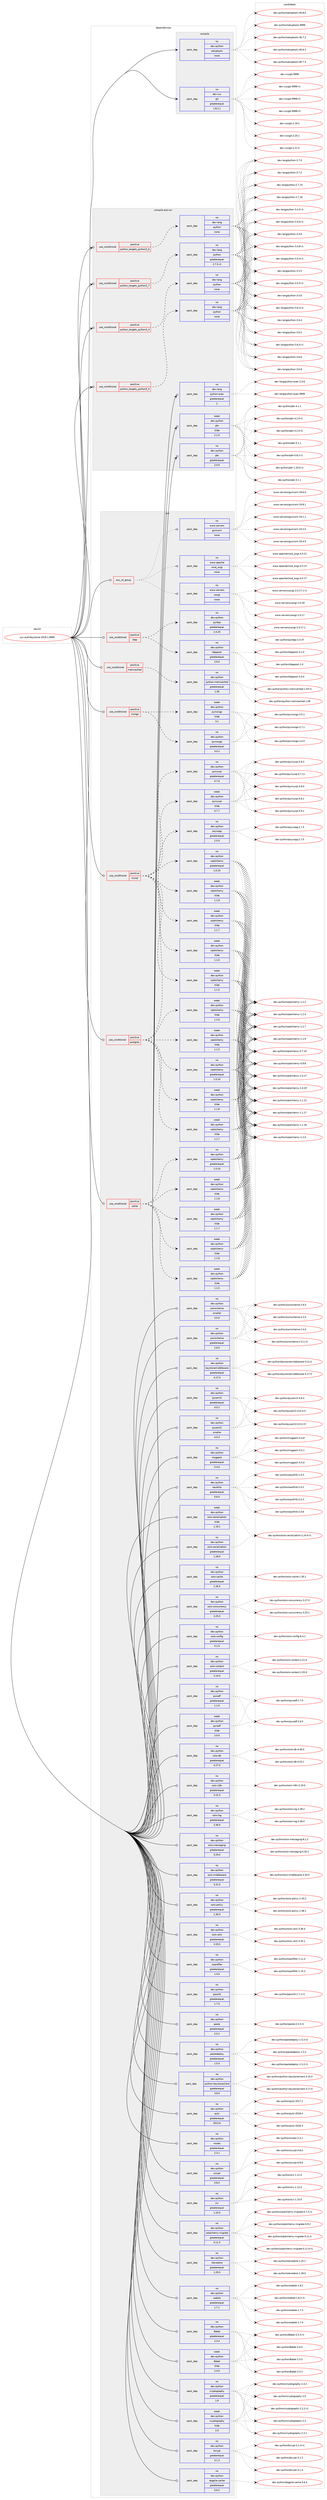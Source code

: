 digraph prolog {

# *************
# Graph options
# *************

newrank=true;
concentrate=true;
compound=true;
graph [rankdir=LR,fontname=Helvetica,fontsize=10,ranksep=1.5];#, ranksep=2.5, nodesep=0.2];
edge  [arrowhead=vee];
node  [fontname=Helvetica,fontsize=10];

# **********
# The ebuild
# **********

subgraph cluster_leftcol {
color=gray;
rank=same;
label=<<i>ebuild</i>>;
id [label="sys-auth/keystone-2018.1.9999", color=red, width=4, href="../sys-auth/keystone-2018.1.9999.svg"];
}

# ****************
# The dependencies
# ****************

subgraph cluster_midcol {
color=gray;
label=<<i>dependencies</i>>;
subgraph cluster_compile {
fillcolor="#eeeeee";
style=filled;
label=<<i>compile</i>>;
subgraph pack1231154 {
dependency1716958 [label=<<TABLE BORDER="0" CELLBORDER="1" CELLSPACING="0" CELLPADDING="4" WIDTH="220"><TR><TD ROWSPAN="6" CELLPADDING="30">pack_dep</TD></TR><TR><TD WIDTH="110">no</TD></TR><TR><TD>dev-python</TD></TR><TR><TD>setuptools</TD></TR><TR><TD>none</TD></TR><TR><TD></TD></TR></TABLE>>, shape=none, color=blue];
}
id:e -> dependency1716958:w [weight=20,style="solid",arrowhead="vee"];
subgraph pack1231155 {
dependency1716959 [label=<<TABLE BORDER="0" CELLBORDER="1" CELLSPACING="0" CELLPADDING="4" WIDTH="220"><TR><TD ROWSPAN="6" CELLPADDING="30">pack_dep</TD></TR><TR><TD WIDTH="110">no</TD></TR><TR><TD>dev-vcs</TD></TR><TR><TD>git</TD></TR><TR><TD>greaterequal</TD></TR><TR><TD>1.8.2.1</TD></TR></TABLE>>, shape=none, color=blue];
}
id:e -> dependency1716959:w [weight=20,style="solid",arrowhead="vee"];
}
subgraph cluster_compileandrun {
fillcolor="#eeeeee";
style=filled;
label=<<i>compile and run</i>>;
subgraph cond457711 {
dependency1716960 [label=<<TABLE BORDER="0" CELLBORDER="1" CELLSPACING="0" CELLPADDING="4"><TR><TD ROWSPAN="3" CELLPADDING="10">use_conditional</TD></TR><TR><TD>positive</TD></TR><TR><TD>python_targets_python2_7</TD></TR></TABLE>>, shape=none, color=red];
subgraph pack1231156 {
dependency1716961 [label=<<TABLE BORDER="0" CELLBORDER="1" CELLSPACING="0" CELLPADDING="4" WIDTH="220"><TR><TD ROWSPAN="6" CELLPADDING="30">pack_dep</TD></TR><TR><TD WIDTH="110">no</TD></TR><TR><TD>dev-lang</TD></TR><TR><TD>python</TD></TR><TR><TD>greaterequal</TD></TR><TR><TD>2.7.5-r2</TD></TR></TABLE>>, shape=none, color=blue];
}
dependency1716960:e -> dependency1716961:w [weight=20,style="dashed",arrowhead="vee"];
}
id:e -> dependency1716960:w [weight=20,style="solid",arrowhead="odotvee"];
subgraph cond457712 {
dependency1716962 [label=<<TABLE BORDER="0" CELLBORDER="1" CELLSPACING="0" CELLPADDING="4"><TR><TD ROWSPAN="3" CELLPADDING="10">use_conditional</TD></TR><TR><TD>positive</TD></TR><TR><TD>python_targets_python3_4</TD></TR></TABLE>>, shape=none, color=red];
subgraph pack1231157 {
dependency1716963 [label=<<TABLE BORDER="0" CELLBORDER="1" CELLSPACING="0" CELLPADDING="4" WIDTH="220"><TR><TD ROWSPAN="6" CELLPADDING="30">pack_dep</TD></TR><TR><TD WIDTH="110">no</TD></TR><TR><TD>dev-lang</TD></TR><TR><TD>python</TD></TR><TR><TD>none</TD></TR><TR><TD></TD></TR></TABLE>>, shape=none, color=blue];
}
dependency1716962:e -> dependency1716963:w [weight=20,style="dashed",arrowhead="vee"];
}
id:e -> dependency1716962:w [weight=20,style="solid",arrowhead="odotvee"];
subgraph cond457713 {
dependency1716964 [label=<<TABLE BORDER="0" CELLBORDER="1" CELLSPACING="0" CELLPADDING="4"><TR><TD ROWSPAN="3" CELLPADDING="10">use_conditional</TD></TR><TR><TD>positive</TD></TR><TR><TD>python_targets_python3_5</TD></TR></TABLE>>, shape=none, color=red];
subgraph pack1231158 {
dependency1716965 [label=<<TABLE BORDER="0" CELLBORDER="1" CELLSPACING="0" CELLPADDING="4" WIDTH="220"><TR><TD ROWSPAN="6" CELLPADDING="30">pack_dep</TD></TR><TR><TD WIDTH="110">no</TD></TR><TR><TD>dev-lang</TD></TR><TR><TD>python</TD></TR><TR><TD>none</TD></TR><TR><TD></TD></TR></TABLE>>, shape=none, color=blue];
}
dependency1716964:e -> dependency1716965:w [weight=20,style="dashed",arrowhead="vee"];
}
id:e -> dependency1716964:w [weight=20,style="solid",arrowhead="odotvee"];
subgraph cond457714 {
dependency1716966 [label=<<TABLE BORDER="0" CELLBORDER="1" CELLSPACING="0" CELLPADDING="4"><TR><TD ROWSPAN="3" CELLPADDING="10">use_conditional</TD></TR><TR><TD>positive</TD></TR><TR><TD>python_targets_python3_6</TD></TR></TABLE>>, shape=none, color=red];
subgraph pack1231159 {
dependency1716967 [label=<<TABLE BORDER="0" CELLBORDER="1" CELLSPACING="0" CELLPADDING="4" WIDTH="220"><TR><TD ROWSPAN="6" CELLPADDING="30">pack_dep</TD></TR><TR><TD WIDTH="110">no</TD></TR><TR><TD>dev-lang</TD></TR><TR><TD>python</TD></TR><TR><TD>none</TD></TR><TR><TD></TD></TR></TABLE>>, shape=none, color=blue];
}
dependency1716966:e -> dependency1716967:w [weight=20,style="dashed",arrowhead="vee"];
}
id:e -> dependency1716966:w [weight=20,style="solid",arrowhead="odotvee"];
subgraph pack1231160 {
dependency1716968 [label=<<TABLE BORDER="0" CELLBORDER="1" CELLSPACING="0" CELLPADDING="4" WIDTH="220"><TR><TD ROWSPAN="6" CELLPADDING="30">pack_dep</TD></TR><TR><TD WIDTH="110">no</TD></TR><TR><TD>dev-lang</TD></TR><TR><TD>python-exec</TD></TR><TR><TD>greaterequal</TD></TR><TR><TD>2</TD></TR></TABLE>>, shape=none, color=blue];
}
id:e -> dependency1716968:w [weight=20,style="solid",arrowhead="odotvee"];
subgraph pack1231161 {
dependency1716969 [label=<<TABLE BORDER="0" CELLBORDER="1" CELLSPACING="0" CELLPADDING="4" WIDTH="220"><TR><TD ROWSPAN="6" CELLPADDING="30">pack_dep</TD></TR><TR><TD WIDTH="110">no</TD></TR><TR><TD>dev-python</TD></TR><TR><TD>pbr</TD></TR><TR><TD>greaterequal</TD></TR><TR><TD>2.0.0</TD></TR></TABLE>>, shape=none, color=blue];
}
id:e -> dependency1716969:w [weight=20,style="solid",arrowhead="odotvee"];
subgraph pack1231162 {
dependency1716970 [label=<<TABLE BORDER="0" CELLBORDER="1" CELLSPACING="0" CELLPADDING="4" WIDTH="220"><TR><TD ROWSPAN="6" CELLPADDING="30">pack_dep</TD></TR><TR><TD WIDTH="110">weak</TD></TR><TR><TD>dev-python</TD></TR><TR><TD>pbr</TD></TR><TR><TD>tilde</TD></TR><TR><TD>2.1.0</TD></TR></TABLE>>, shape=none, color=blue];
}
id:e -> dependency1716970:w [weight=20,style="solid",arrowhead="odotvee"];
}
subgraph cluster_run {
fillcolor="#eeeeee";
style=filled;
label=<<i>run</i>>;
subgraph any27216 {
dependency1716971 [label=<<TABLE BORDER="0" CELLBORDER="1" CELLSPACING="0" CELLPADDING="4"><TR><TD CELLPADDING="10">any_of_group</TD></TR></TABLE>>, shape=none, color=red];subgraph pack1231163 {
dependency1716972 [label=<<TABLE BORDER="0" CELLBORDER="1" CELLSPACING="0" CELLPADDING="4" WIDTH="220"><TR><TD ROWSPAN="6" CELLPADDING="30">pack_dep</TD></TR><TR><TD WIDTH="110">no</TD></TR><TR><TD>www-servers</TD></TR><TR><TD>uwsgi</TD></TR><TR><TD>none</TD></TR><TR><TD></TD></TR></TABLE>>, shape=none, color=blue];
}
dependency1716971:e -> dependency1716972:w [weight=20,style="dotted",arrowhead="oinv"];
subgraph pack1231164 {
dependency1716973 [label=<<TABLE BORDER="0" CELLBORDER="1" CELLSPACING="0" CELLPADDING="4" WIDTH="220"><TR><TD ROWSPAN="6" CELLPADDING="30">pack_dep</TD></TR><TR><TD WIDTH="110">no</TD></TR><TR><TD>www-apache</TD></TR><TR><TD>mod_wsgi</TD></TR><TR><TD>none</TD></TR><TR><TD></TD></TR></TABLE>>, shape=none, color=blue];
}
dependency1716971:e -> dependency1716973:w [weight=20,style="dotted",arrowhead="oinv"];
subgraph pack1231165 {
dependency1716974 [label=<<TABLE BORDER="0" CELLBORDER="1" CELLSPACING="0" CELLPADDING="4" WIDTH="220"><TR><TD ROWSPAN="6" CELLPADDING="30">pack_dep</TD></TR><TR><TD WIDTH="110">no</TD></TR><TR><TD>www-servers</TD></TR><TR><TD>gunicorn</TD></TR><TR><TD>none</TD></TR><TR><TD></TD></TR></TABLE>>, shape=none, color=blue];
}
dependency1716971:e -> dependency1716974:w [weight=20,style="dotted",arrowhead="oinv"];
}
id:e -> dependency1716971:w [weight=20,style="solid",arrowhead="odot"];
subgraph cond457715 {
dependency1716975 [label=<<TABLE BORDER="0" CELLBORDER="1" CELLSPACING="0" CELLPADDING="4"><TR><TD ROWSPAN="3" CELLPADDING="10">use_conditional</TD></TR><TR><TD>positive</TD></TR><TR><TD>ldap</TD></TR></TABLE>>, shape=none, color=red];
subgraph pack1231166 {
dependency1716976 [label=<<TABLE BORDER="0" CELLBORDER="1" CELLSPACING="0" CELLPADDING="4" WIDTH="220"><TR><TD ROWSPAN="6" CELLPADDING="30">pack_dep</TD></TR><TR><TD WIDTH="110">no</TD></TR><TR><TD>dev-python</TD></TR><TR><TD>pyldap</TD></TR><TR><TD>greaterequal</TD></TR><TR><TD>2.4.20</TD></TR></TABLE>>, shape=none, color=blue];
}
dependency1716975:e -> dependency1716976:w [weight=20,style="dashed",arrowhead="vee"];
subgraph pack1231167 {
dependency1716977 [label=<<TABLE BORDER="0" CELLBORDER="1" CELLSPACING="0" CELLPADDING="4" WIDTH="220"><TR><TD ROWSPAN="6" CELLPADDING="30">pack_dep</TD></TR><TR><TD WIDTH="110">no</TD></TR><TR><TD>dev-python</TD></TR><TR><TD>ldappool</TD></TR><TR><TD>greaterequal</TD></TR><TR><TD>2.0.0</TD></TR></TABLE>>, shape=none, color=blue];
}
dependency1716975:e -> dependency1716977:w [weight=20,style="dashed",arrowhead="vee"];
}
id:e -> dependency1716975:w [weight=20,style="solid",arrowhead="odot"];
subgraph cond457716 {
dependency1716978 [label=<<TABLE BORDER="0" CELLBORDER="1" CELLSPACING="0" CELLPADDING="4"><TR><TD ROWSPAN="3" CELLPADDING="10">use_conditional</TD></TR><TR><TD>positive</TD></TR><TR><TD>memcached</TD></TR></TABLE>>, shape=none, color=red];
subgraph pack1231168 {
dependency1716979 [label=<<TABLE BORDER="0" CELLBORDER="1" CELLSPACING="0" CELLPADDING="4" WIDTH="220"><TR><TD ROWSPAN="6" CELLPADDING="30">pack_dep</TD></TR><TR><TD WIDTH="110">no</TD></TR><TR><TD>dev-python</TD></TR><TR><TD>python-memcached</TD></TR><TR><TD>greaterequal</TD></TR><TR><TD>1.56</TD></TR></TABLE>>, shape=none, color=blue];
}
dependency1716978:e -> dependency1716979:w [weight=20,style="dashed",arrowhead="vee"];
}
id:e -> dependency1716978:w [weight=20,style="solid",arrowhead="odot"];
subgraph cond457717 {
dependency1716980 [label=<<TABLE BORDER="0" CELLBORDER="1" CELLSPACING="0" CELLPADDING="4"><TR><TD ROWSPAN="3" CELLPADDING="10">use_conditional</TD></TR><TR><TD>positive</TD></TR><TR><TD>mongo</TD></TR></TABLE>>, shape=none, color=red];
subgraph pack1231169 {
dependency1716981 [label=<<TABLE BORDER="0" CELLBORDER="1" CELLSPACING="0" CELLPADDING="4" WIDTH="220"><TR><TD ROWSPAN="6" CELLPADDING="30">pack_dep</TD></TR><TR><TD WIDTH="110">no</TD></TR><TR><TD>dev-python</TD></TR><TR><TD>pymongo</TD></TR><TR><TD>greaterequal</TD></TR><TR><TD>3.0.2</TD></TR></TABLE>>, shape=none, color=blue];
}
dependency1716980:e -> dependency1716981:w [weight=20,style="dashed",arrowhead="vee"];
subgraph pack1231170 {
dependency1716982 [label=<<TABLE BORDER="0" CELLBORDER="1" CELLSPACING="0" CELLPADDING="4" WIDTH="220"><TR><TD ROWSPAN="6" CELLPADDING="30">pack_dep</TD></TR><TR><TD WIDTH="110">weak</TD></TR><TR><TD>dev-python</TD></TR><TR><TD>pymongo</TD></TR><TR><TD>tilde</TD></TR><TR><TD>3.1</TD></TR></TABLE>>, shape=none, color=blue];
}
dependency1716980:e -> dependency1716982:w [weight=20,style="dashed",arrowhead="vee"];
}
id:e -> dependency1716980:w [weight=20,style="solid",arrowhead="odot"];
subgraph cond457718 {
dependency1716983 [label=<<TABLE BORDER="0" CELLBORDER="1" CELLSPACING="0" CELLPADDING="4"><TR><TD ROWSPAN="3" CELLPADDING="10">use_conditional</TD></TR><TR><TD>positive</TD></TR><TR><TD>mysql</TD></TR></TABLE>>, shape=none, color=red];
subgraph pack1231171 {
dependency1716984 [label=<<TABLE BORDER="0" CELLBORDER="1" CELLSPACING="0" CELLPADDING="4" WIDTH="220"><TR><TD ROWSPAN="6" CELLPADDING="30">pack_dep</TD></TR><TR><TD WIDTH="110">no</TD></TR><TR><TD>dev-python</TD></TR><TR><TD>pymysql</TD></TR><TR><TD>greaterequal</TD></TR><TR><TD>0.7.6</TD></TR></TABLE>>, shape=none, color=blue];
}
dependency1716983:e -> dependency1716984:w [weight=20,style="dashed",arrowhead="vee"];
subgraph pack1231172 {
dependency1716985 [label=<<TABLE BORDER="0" CELLBORDER="1" CELLSPACING="0" CELLPADDING="4" WIDTH="220"><TR><TD ROWSPAN="6" CELLPADDING="30">pack_dep</TD></TR><TR><TD WIDTH="110">weak</TD></TR><TR><TD>dev-python</TD></TR><TR><TD>pymysql</TD></TR><TR><TD>tilde</TD></TR><TR><TD>0.7.7</TD></TR></TABLE>>, shape=none, color=blue];
}
dependency1716983:e -> dependency1716985:w [weight=20,style="dashed",arrowhead="vee"];
subgraph pack1231173 {
dependency1716986 [label=<<TABLE BORDER="0" CELLBORDER="1" CELLSPACING="0" CELLPADDING="4" WIDTH="220"><TR><TD ROWSPAN="6" CELLPADDING="30">pack_dep</TD></TR><TR><TD WIDTH="110">no</TD></TR><TR><TD>dev-python</TD></TR><TR><TD>sqlalchemy</TD></TR><TR><TD>greaterequal</TD></TR><TR><TD>1.0.10</TD></TR></TABLE>>, shape=none, color=blue];
}
dependency1716983:e -> dependency1716986:w [weight=20,style="dashed",arrowhead="vee"];
subgraph pack1231174 {
dependency1716987 [label=<<TABLE BORDER="0" CELLBORDER="1" CELLSPACING="0" CELLPADDING="4" WIDTH="220"><TR><TD ROWSPAN="6" CELLPADDING="30">pack_dep</TD></TR><TR><TD WIDTH="110">weak</TD></TR><TR><TD>dev-python</TD></TR><TR><TD>sqlalchemy</TD></TR><TR><TD>tilde</TD></TR><TR><TD>1.1.5</TD></TR></TABLE>>, shape=none, color=blue];
}
dependency1716983:e -> dependency1716987:w [weight=20,style="dashed",arrowhead="vee"];
subgraph pack1231175 {
dependency1716988 [label=<<TABLE BORDER="0" CELLBORDER="1" CELLSPACING="0" CELLPADDING="4" WIDTH="220"><TR><TD ROWSPAN="6" CELLPADDING="30">pack_dep</TD></TR><TR><TD WIDTH="110">weak</TD></TR><TR><TD>dev-python</TD></TR><TR><TD>sqlalchemy</TD></TR><TR><TD>tilde</TD></TR><TR><TD>1.1.6</TD></TR></TABLE>>, shape=none, color=blue];
}
dependency1716983:e -> dependency1716988:w [weight=20,style="dashed",arrowhead="vee"];
subgraph pack1231176 {
dependency1716989 [label=<<TABLE BORDER="0" CELLBORDER="1" CELLSPACING="0" CELLPADDING="4" WIDTH="220"><TR><TD ROWSPAN="6" CELLPADDING="30">pack_dep</TD></TR><TR><TD WIDTH="110">weak</TD></TR><TR><TD>dev-python</TD></TR><TR><TD>sqlalchemy</TD></TR><TR><TD>tilde</TD></TR><TR><TD>1.1.7</TD></TR></TABLE>>, shape=none, color=blue];
}
dependency1716983:e -> dependency1716989:w [weight=20,style="dashed",arrowhead="vee"];
subgraph pack1231177 {
dependency1716990 [label=<<TABLE BORDER="0" CELLBORDER="1" CELLSPACING="0" CELLPADDING="4" WIDTH="220"><TR><TD ROWSPAN="6" CELLPADDING="30">pack_dep</TD></TR><TR><TD WIDTH="110">weak</TD></TR><TR><TD>dev-python</TD></TR><TR><TD>sqlalchemy</TD></TR><TR><TD>tilde</TD></TR><TR><TD>1.1.8</TD></TR></TABLE>>, shape=none, color=blue];
}
dependency1716983:e -> dependency1716990:w [weight=20,style="dashed",arrowhead="vee"];
}
id:e -> dependency1716983:w [weight=20,style="solid",arrowhead="odot"];
subgraph cond457719 {
dependency1716991 [label=<<TABLE BORDER="0" CELLBORDER="1" CELLSPACING="0" CELLPADDING="4"><TR><TD ROWSPAN="3" CELLPADDING="10">use_conditional</TD></TR><TR><TD>positive</TD></TR><TR><TD>postgres</TD></TR></TABLE>>, shape=none, color=red];
subgraph pack1231178 {
dependency1716992 [label=<<TABLE BORDER="0" CELLBORDER="1" CELLSPACING="0" CELLPADDING="4" WIDTH="220"><TR><TD ROWSPAN="6" CELLPADDING="30">pack_dep</TD></TR><TR><TD WIDTH="110">no</TD></TR><TR><TD>dev-python</TD></TR><TR><TD>psycopg</TD></TR><TR><TD>greaterequal</TD></TR><TR><TD>2.5.0</TD></TR></TABLE>>, shape=none, color=blue];
}
dependency1716991:e -> dependency1716992:w [weight=20,style="dashed",arrowhead="vee"];
subgraph pack1231179 {
dependency1716993 [label=<<TABLE BORDER="0" CELLBORDER="1" CELLSPACING="0" CELLPADDING="4" WIDTH="220"><TR><TD ROWSPAN="6" CELLPADDING="30">pack_dep</TD></TR><TR><TD WIDTH="110">no</TD></TR><TR><TD>dev-python</TD></TR><TR><TD>sqlalchemy</TD></TR><TR><TD>greaterequal</TD></TR><TR><TD>1.0.10</TD></TR></TABLE>>, shape=none, color=blue];
}
dependency1716991:e -> dependency1716993:w [weight=20,style="dashed",arrowhead="vee"];
subgraph pack1231180 {
dependency1716994 [label=<<TABLE BORDER="0" CELLBORDER="1" CELLSPACING="0" CELLPADDING="4" WIDTH="220"><TR><TD ROWSPAN="6" CELLPADDING="30">pack_dep</TD></TR><TR><TD WIDTH="110">weak</TD></TR><TR><TD>dev-python</TD></TR><TR><TD>sqlalchemy</TD></TR><TR><TD>tilde</TD></TR><TR><TD>1.1.5</TD></TR></TABLE>>, shape=none, color=blue];
}
dependency1716991:e -> dependency1716994:w [weight=20,style="dashed",arrowhead="vee"];
subgraph pack1231181 {
dependency1716995 [label=<<TABLE BORDER="0" CELLBORDER="1" CELLSPACING="0" CELLPADDING="4" WIDTH="220"><TR><TD ROWSPAN="6" CELLPADDING="30">pack_dep</TD></TR><TR><TD WIDTH="110">weak</TD></TR><TR><TD>dev-python</TD></TR><TR><TD>sqlalchemy</TD></TR><TR><TD>tilde</TD></TR><TR><TD>1.1.6</TD></TR></TABLE>>, shape=none, color=blue];
}
dependency1716991:e -> dependency1716995:w [weight=20,style="dashed",arrowhead="vee"];
subgraph pack1231182 {
dependency1716996 [label=<<TABLE BORDER="0" CELLBORDER="1" CELLSPACING="0" CELLPADDING="4" WIDTH="220"><TR><TD ROWSPAN="6" CELLPADDING="30">pack_dep</TD></TR><TR><TD WIDTH="110">weak</TD></TR><TR><TD>dev-python</TD></TR><TR><TD>sqlalchemy</TD></TR><TR><TD>tilde</TD></TR><TR><TD>1.1.7</TD></TR></TABLE>>, shape=none, color=blue];
}
dependency1716991:e -> dependency1716996:w [weight=20,style="dashed",arrowhead="vee"];
subgraph pack1231183 {
dependency1716997 [label=<<TABLE BORDER="0" CELLBORDER="1" CELLSPACING="0" CELLPADDING="4" WIDTH="220"><TR><TD ROWSPAN="6" CELLPADDING="30">pack_dep</TD></TR><TR><TD WIDTH="110">weak</TD></TR><TR><TD>dev-python</TD></TR><TR><TD>sqlalchemy</TD></TR><TR><TD>tilde</TD></TR><TR><TD>1.1.8</TD></TR></TABLE>>, shape=none, color=blue];
}
dependency1716991:e -> dependency1716997:w [weight=20,style="dashed",arrowhead="vee"];
}
id:e -> dependency1716991:w [weight=20,style="solid",arrowhead="odot"];
subgraph cond457720 {
dependency1716998 [label=<<TABLE BORDER="0" CELLBORDER="1" CELLSPACING="0" CELLPADDING="4"><TR><TD ROWSPAN="3" CELLPADDING="10">use_conditional</TD></TR><TR><TD>positive</TD></TR><TR><TD>sqlite</TD></TR></TABLE>>, shape=none, color=red];
subgraph pack1231184 {
dependency1716999 [label=<<TABLE BORDER="0" CELLBORDER="1" CELLSPACING="0" CELLPADDING="4" WIDTH="220"><TR><TD ROWSPAN="6" CELLPADDING="30">pack_dep</TD></TR><TR><TD WIDTH="110">no</TD></TR><TR><TD>dev-python</TD></TR><TR><TD>sqlalchemy</TD></TR><TR><TD>greaterequal</TD></TR><TR><TD>1.0.10</TD></TR></TABLE>>, shape=none, color=blue];
}
dependency1716998:e -> dependency1716999:w [weight=20,style="dashed",arrowhead="vee"];
subgraph pack1231185 {
dependency1717000 [label=<<TABLE BORDER="0" CELLBORDER="1" CELLSPACING="0" CELLPADDING="4" WIDTH="220"><TR><TD ROWSPAN="6" CELLPADDING="30">pack_dep</TD></TR><TR><TD WIDTH="110">weak</TD></TR><TR><TD>dev-python</TD></TR><TR><TD>sqlalchemy</TD></TR><TR><TD>tilde</TD></TR><TR><TD>1.1.5</TD></TR></TABLE>>, shape=none, color=blue];
}
dependency1716998:e -> dependency1717000:w [weight=20,style="dashed",arrowhead="vee"];
subgraph pack1231186 {
dependency1717001 [label=<<TABLE BORDER="0" CELLBORDER="1" CELLSPACING="0" CELLPADDING="4" WIDTH="220"><TR><TD ROWSPAN="6" CELLPADDING="30">pack_dep</TD></TR><TR><TD WIDTH="110">weak</TD></TR><TR><TD>dev-python</TD></TR><TR><TD>sqlalchemy</TD></TR><TR><TD>tilde</TD></TR><TR><TD>1.1.6</TD></TR></TABLE>>, shape=none, color=blue];
}
dependency1716998:e -> dependency1717001:w [weight=20,style="dashed",arrowhead="vee"];
subgraph pack1231187 {
dependency1717002 [label=<<TABLE BORDER="0" CELLBORDER="1" CELLSPACING="0" CELLPADDING="4" WIDTH="220"><TR><TD ROWSPAN="6" CELLPADDING="30">pack_dep</TD></TR><TR><TD WIDTH="110">weak</TD></TR><TR><TD>dev-python</TD></TR><TR><TD>sqlalchemy</TD></TR><TR><TD>tilde</TD></TR><TR><TD>1.1.7</TD></TR></TABLE>>, shape=none, color=blue];
}
dependency1716998:e -> dependency1717002:w [weight=20,style="dashed",arrowhead="vee"];
subgraph pack1231188 {
dependency1717003 [label=<<TABLE BORDER="0" CELLBORDER="1" CELLSPACING="0" CELLPADDING="4" WIDTH="220"><TR><TD ROWSPAN="6" CELLPADDING="30">pack_dep</TD></TR><TR><TD WIDTH="110">weak</TD></TR><TR><TD>dev-python</TD></TR><TR><TD>sqlalchemy</TD></TR><TR><TD>tilde</TD></TR><TR><TD>1.1.8</TD></TR></TABLE>>, shape=none, color=blue];
}
dependency1716998:e -> dependency1717003:w [weight=20,style="dashed",arrowhead="vee"];
}
id:e -> dependency1716998:w [weight=20,style="solid",arrowhead="odot"];
subgraph pack1231189 {
dependency1717004 [label=<<TABLE BORDER="0" CELLBORDER="1" CELLSPACING="0" CELLPADDING="4" WIDTH="220"><TR><TD ROWSPAN="6" CELLPADDING="30">pack_dep</TD></TR><TR><TD WIDTH="110">no</TD></TR><TR><TD>dev-python</TD></TR><TR><TD>Babel</TD></TR><TR><TD>greaterequal</TD></TR><TR><TD>2.3.4</TD></TR></TABLE>>, shape=none, color=blue];
}
id:e -> dependency1717004:w [weight=20,style="solid",arrowhead="odot"];
subgraph pack1231190 {
dependency1717005 [label=<<TABLE BORDER="0" CELLBORDER="1" CELLSPACING="0" CELLPADDING="4" WIDTH="220"><TR><TD ROWSPAN="6" CELLPADDING="30">pack_dep</TD></TR><TR><TD WIDTH="110">no</TD></TR><TR><TD>dev-python</TD></TR><TR><TD>bcrypt</TD></TR><TR><TD>greaterequal</TD></TR><TR><TD>3.1.3</TD></TR></TABLE>>, shape=none, color=blue];
}
id:e -> dependency1717005:w [weight=20,style="solid",arrowhead="odot"];
subgraph pack1231191 {
dependency1717006 [label=<<TABLE BORDER="0" CELLBORDER="1" CELLSPACING="0" CELLPADDING="4" WIDTH="220"><TR><TD ROWSPAN="6" CELLPADDING="30">pack_dep</TD></TR><TR><TD WIDTH="110">no</TD></TR><TR><TD>dev-python</TD></TR><TR><TD>cryptography</TD></TR><TR><TD>greaterequal</TD></TR><TR><TD>1.9</TD></TR></TABLE>>, shape=none, color=blue];
}
id:e -> dependency1717006:w [weight=20,style="solid",arrowhead="odot"];
subgraph pack1231192 {
dependency1717007 [label=<<TABLE BORDER="0" CELLBORDER="1" CELLSPACING="0" CELLPADDING="4" WIDTH="220"><TR><TD ROWSPAN="6" CELLPADDING="30">pack_dep</TD></TR><TR><TD WIDTH="110">no</TD></TR><TR><TD>dev-python</TD></TR><TR><TD>dogpile-cache</TD></TR><TR><TD>greaterequal</TD></TR><TR><TD>0.6.2</TD></TR></TABLE>>, shape=none, color=blue];
}
id:e -> dependency1717007:w [weight=20,style="solid",arrowhead="odot"];
subgraph pack1231193 {
dependency1717008 [label=<<TABLE BORDER="0" CELLBORDER="1" CELLSPACING="0" CELLPADDING="4" WIDTH="220"><TR><TD ROWSPAN="6" CELLPADDING="30">pack_dep</TD></TR><TR><TD WIDTH="110">no</TD></TR><TR><TD>dev-python</TD></TR><TR><TD>jsonschema</TD></TR><TR><TD>greaterequal</TD></TR><TR><TD>2.6.0</TD></TR></TABLE>>, shape=none, color=blue];
}
id:e -> dependency1717008:w [weight=20,style="solid",arrowhead="odot"];
subgraph pack1231194 {
dependency1717009 [label=<<TABLE BORDER="0" CELLBORDER="1" CELLSPACING="0" CELLPADDING="4" WIDTH="220"><TR><TD ROWSPAN="6" CELLPADDING="30">pack_dep</TD></TR><TR><TD WIDTH="110">no</TD></TR><TR><TD>dev-python</TD></TR><TR><TD>jsonschema</TD></TR><TR><TD>smaller</TD></TR><TR><TD>3.0.0</TD></TR></TABLE>>, shape=none, color=blue];
}
id:e -> dependency1717009:w [weight=20,style="solid",arrowhead="odot"];
subgraph pack1231195 {
dependency1717010 [label=<<TABLE BORDER="0" CELLBORDER="1" CELLSPACING="0" CELLPADDING="4" WIDTH="220"><TR><TD ROWSPAN="6" CELLPADDING="30">pack_dep</TD></TR><TR><TD WIDTH="110">no</TD></TR><TR><TD>dev-python</TD></TR><TR><TD>keystonemiddleware</TD></TR><TR><TD>greaterequal</TD></TR><TR><TD>4.17.0</TD></TR></TABLE>>, shape=none, color=blue];
}
id:e -> dependency1717010:w [weight=20,style="solid",arrowhead="odot"];
subgraph pack1231196 {
dependency1717011 [label=<<TABLE BORDER="0" CELLBORDER="1" CELLSPACING="0" CELLPADDING="4" WIDTH="220"><TR><TD ROWSPAN="6" CELLPADDING="30">pack_dep</TD></TR><TR><TD WIDTH="110">no</TD></TR><TR><TD>dev-python</TD></TR><TR><TD>msgpack</TD></TR><TR><TD>greaterequal</TD></TR><TR><TD>0.4.0</TD></TR></TABLE>>, shape=none, color=blue];
}
id:e -> dependency1717011:w [weight=20,style="solid",arrowhead="odot"];
subgraph pack1231197 {
dependency1717012 [label=<<TABLE BORDER="0" CELLBORDER="1" CELLSPACING="0" CELLPADDING="4" WIDTH="220"><TR><TD ROWSPAN="6" CELLPADDING="30">pack_dep</TD></TR><TR><TD WIDTH="110">no</TD></TR><TR><TD>dev-python</TD></TR><TR><TD>oauthlib</TD></TR><TR><TD>greaterequal</TD></TR><TR><TD>0.6.0</TD></TR></TABLE>>, shape=none, color=blue];
}
id:e -> dependency1717012:w [weight=20,style="solid",arrowhead="odot"];
subgraph pack1231198 {
dependency1717013 [label=<<TABLE BORDER="0" CELLBORDER="1" CELLSPACING="0" CELLPADDING="4" WIDTH="220"><TR><TD ROWSPAN="6" CELLPADDING="30">pack_dep</TD></TR><TR><TD WIDTH="110">no</TD></TR><TR><TD>dev-python</TD></TR><TR><TD>oslo-cache</TD></TR><TR><TD>greaterequal</TD></TR><TR><TD>1.26.0</TD></TR></TABLE>>, shape=none, color=blue];
}
id:e -> dependency1717013:w [weight=20,style="solid",arrowhead="odot"];
subgraph pack1231199 {
dependency1717014 [label=<<TABLE BORDER="0" CELLBORDER="1" CELLSPACING="0" CELLPADDING="4" WIDTH="220"><TR><TD ROWSPAN="6" CELLPADDING="30">pack_dep</TD></TR><TR><TD WIDTH="110">no</TD></TR><TR><TD>dev-python</TD></TR><TR><TD>oslo-concurrency</TD></TR><TR><TD>greaterequal</TD></TR><TR><TD>3.25.0</TD></TR></TABLE>>, shape=none, color=blue];
}
id:e -> dependency1717014:w [weight=20,style="solid",arrowhead="odot"];
subgraph pack1231200 {
dependency1717015 [label=<<TABLE BORDER="0" CELLBORDER="1" CELLSPACING="0" CELLPADDING="4" WIDTH="220"><TR><TD ROWSPAN="6" CELLPADDING="30">pack_dep</TD></TR><TR><TD WIDTH="110">no</TD></TR><TR><TD>dev-python</TD></TR><TR><TD>oslo-config</TD></TR><TR><TD>greaterequal</TD></TR><TR><TD>5.1.0</TD></TR></TABLE>>, shape=none, color=blue];
}
id:e -> dependency1717015:w [weight=20,style="solid",arrowhead="odot"];
subgraph pack1231201 {
dependency1717016 [label=<<TABLE BORDER="0" CELLBORDER="1" CELLSPACING="0" CELLPADDING="4" WIDTH="220"><TR><TD ROWSPAN="6" CELLPADDING="30">pack_dep</TD></TR><TR><TD WIDTH="110">no</TD></TR><TR><TD>dev-python</TD></TR><TR><TD>oslo-context</TD></TR><TR><TD>greaterequal</TD></TR><TR><TD>2.14.0</TD></TR></TABLE>>, shape=none, color=blue];
}
id:e -> dependency1717016:w [weight=20,style="solid",arrowhead="odot"];
subgraph pack1231202 {
dependency1717017 [label=<<TABLE BORDER="0" CELLBORDER="1" CELLSPACING="0" CELLPADDING="4" WIDTH="220"><TR><TD ROWSPAN="6" CELLPADDING="30">pack_dep</TD></TR><TR><TD WIDTH="110">no</TD></TR><TR><TD>dev-python</TD></TR><TR><TD>oslo-db</TD></TR><TR><TD>greaterequal</TD></TR><TR><TD>4.27.0</TD></TR></TABLE>>, shape=none, color=blue];
}
id:e -> dependency1717017:w [weight=20,style="solid",arrowhead="odot"];
subgraph pack1231203 {
dependency1717018 [label=<<TABLE BORDER="0" CELLBORDER="1" CELLSPACING="0" CELLPADDING="4" WIDTH="220"><TR><TD ROWSPAN="6" CELLPADDING="30">pack_dep</TD></TR><TR><TD WIDTH="110">no</TD></TR><TR><TD>dev-python</TD></TR><TR><TD>oslo-i18n</TD></TR><TR><TD>greaterequal</TD></TR><TR><TD>3.15.3</TD></TR></TABLE>>, shape=none, color=blue];
}
id:e -> dependency1717018:w [weight=20,style="solid",arrowhead="odot"];
subgraph pack1231204 {
dependency1717019 [label=<<TABLE BORDER="0" CELLBORDER="1" CELLSPACING="0" CELLPADDING="4" WIDTH="220"><TR><TD ROWSPAN="6" CELLPADDING="30">pack_dep</TD></TR><TR><TD WIDTH="110">no</TD></TR><TR><TD>dev-python</TD></TR><TR><TD>oslo-log</TD></TR><TR><TD>greaterequal</TD></TR><TR><TD>3.36.0</TD></TR></TABLE>>, shape=none, color=blue];
}
id:e -> dependency1717019:w [weight=20,style="solid",arrowhead="odot"];
subgraph pack1231205 {
dependency1717020 [label=<<TABLE BORDER="0" CELLBORDER="1" CELLSPACING="0" CELLPADDING="4" WIDTH="220"><TR><TD ROWSPAN="6" CELLPADDING="30">pack_dep</TD></TR><TR><TD WIDTH="110">no</TD></TR><TR><TD>dev-python</TD></TR><TR><TD>oslo-messaging</TD></TR><TR><TD>greaterequal</TD></TR><TR><TD>5.29.0</TD></TR></TABLE>>, shape=none, color=blue];
}
id:e -> dependency1717020:w [weight=20,style="solid",arrowhead="odot"];
subgraph pack1231206 {
dependency1717021 [label=<<TABLE BORDER="0" CELLBORDER="1" CELLSPACING="0" CELLPADDING="4" WIDTH="220"><TR><TD ROWSPAN="6" CELLPADDING="30">pack_dep</TD></TR><TR><TD WIDTH="110">no</TD></TR><TR><TD>dev-python</TD></TR><TR><TD>oslo-middleware</TD></TR><TR><TD>greaterequal</TD></TR><TR><TD>3.31.0</TD></TR></TABLE>>, shape=none, color=blue];
}
id:e -> dependency1717021:w [weight=20,style="solid",arrowhead="odot"];
subgraph pack1231207 {
dependency1717022 [label=<<TABLE BORDER="0" CELLBORDER="1" CELLSPACING="0" CELLPADDING="4" WIDTH="220"><TR><TD ROWSPAN="6" CELLPADDING="30">pack_dep</TD></TR><TR><TD WIDTH="110">no</TD></TR><TR><TD>dev-python</TD></TR><TR><TD>oslo-policy</TD></TR><TR><TD>greaterequal</TD></TR><TR><TD>1.30.0</TD></TR></TABLE>>, shape=none, color=blue];
}
id:e -> dependency1717022:w [weight=20,style="solid",arrowhead="odot"];
subgraph pack1231208 {
dependency1717023 [label=<<TABLE BORDER="0" CELLBORDER="1" CELLSPACING="0" CELLPADDING="4" WIDTH="220"><TR><TD ROWSPAN="6" CELLPADDING="30">pack_dep</TD></TR><TR><TD WIDTH="110">no</TD></TR><TR><TD>dev-python</TD></TR><TR><TD>oslo-serialization</TD></TR><TR><TD>greaterequal</TD></TR><TR><TD>1.18.0</TD></TR></TABLE>>, shape=none, color=blue];
}
id:e -> dependency1717023:w [weight=20,style="solid",arrowhead="odot"];
subgraph pack1231209 {
dependency1717024 [label=<<TABLE BORDER="0" CELLBORDER="1" CELLSPACING="0" CELLPADDING="4" WIDTH="220"><TR><TD ROWSPAN="6" CELLPADDING="30">pack_dep</TD></TR><TR><TD WIDTH="110">no</TD></TR><TR><TD>dev-python</TD></TR><TR><TD>oslo-utils</TD></TR><TR><TD>greaterequal</TD></TR><TR><TD>3.33.0</TD></TR></TABLE>>, shape=none, color=blue];
}
id:e -> dependency1717024:w [weight=20,style="solid",arrowhead="odot"];
subgraph pack1231210 {
dependency1717025 [label=<<TABLE BORDER="0" CELLBORDER="1" CELLSPACING="0" CELLPADDING="4" WIDTH="220"><TR><TD ROWSPAN="6" CELLPADDING="30">pack_dep</TD></TR><TR><TD WIDTH="110">no</TD></TR><TR><TD>dev-python</TD></TR><TR><TD>osprofiler</TD></TR><TR><TD>greaterequal</TD></TR><TR><TD>1.4.0</TD></TR></TABLE>>, shape=none, color=blue];
}
id:e -> dependency1717025:w [weight=20,style="solid",arrowhead="odot"];
subgraph pack1231211 {
dependency1717026 [label=<<TABLE BORDER="0" CELLBORDER="1" CELLSPACING="0" CELLPADDING="4" WIDTH="220"><TR><TD ROWSPAN="6" CELLPADDING="30">pack_dep</TD></TR><TR><TD WIDTH="110">no</TD></TR><TR><TD>dev-python</TD></TR><TR><TD>passlib</TD></TR><TR><TD>greaterequal</TD></TR><TR><TD>1.7.0</TD></TR></TABLE>>, shape=none, color=blue];
}
id:e -> dependency1717026:w [weight=20,style="solid",arrowhead="odot"];
subgraph pack1231212 {
dependency1717027 [label=<<TABLE BORDER="0" CELLBORDER="1" CELLSPACING="0" CELLPADDING="4" WIDTH="220"><TR><TD ROWSPAN="6" CELLPADDING="30">pack_dep</TD></TR><TR><TD WIDTH="110">no</TD></TR><TR><TD>dev-python</TD></TR><TR><TD>paste</TD></TR><TR><TD>greaterequal</TD></TR><TR><TD>2.0.2</TD></TR></TABLE>>, shape=none, color=blue];
}
id:e -> dependency1717027:w [weight=20,style="solid",arrowhead="odot"];
subgraph pack1231213 {
dependency1717028 [label=<<TABLE BORDER="0" CELLBORDER="1" CELLSPACING="0" CELLPADDING="4" WIDTH="220"><TR><TD ROWSPAN="6" CELLPADDING="30">pack_dep</TD></TR><TR><TD WIDTH="110">no</TD></TR><TR><TD>dev-python</TD></TR><TR><TD>pastedeploy</TD></TR><TR><TD>greaterequal</TD></TR><TR><TD>1.5.0</TD></TR></TABLE>>, shape=none, color=blue];
}
id:e -> dependency1717028:w [weight=20,style="solid",arrowhead="odot"];
subgraph pack1231214 {
dependency1717029 [label=<<TABLE BORDER="0" CELLBORDER="1" CELLSPACING="0" CELLPADDING="4" WIDTH="220"><TR><TD ROWSPAN="6" CELLPADDING="30">pack_dep</TD></TR><TR><TD WIDTH="110">no</TD></TR><TR><TD>dev-python</TD></TR><TR><TD>pycadf</TD></TR><TR><TD>greaterequal</TD></TR><TR><TD>1.1.0</TD></TR></TABLE>>, shape=none, color=blue];
}
id:e -> dependency1717029:w [weight=20,style="solid",arrowhead="odot"];
subgraph pack1231215 {
dependency1717030 [label=<<TABLE BORDER="0" CELLBORDER="1" CELLSPACING="0" CELLPADDING="4" WIDTH="220"><TR><TD ROWSPAN="6" CELLPADDING="30">pack_dep</TD></TR><TR><TD WIDTH="110">no</TD></TR><TR><TD>dev-python</TD></TR><TR><TD>pysaml2</TD></TR><TR><TD>greaterequal</TD></TR><TR><TD>4.0.2</TD></TR></TABLE>>, shape=none, color=blue];
}
id:e -> dependency1717030:w [weight=20,style="solid",arrowhead="odot"];
subgraph pack1231216 {
dependency1717031 [label=<<TABLE BORDER="0" CELLBORDER="1" CELLSPACING="0" CELLPADDING="4" WIDTH="220"><TR><TD ROWSPAN="6" CELLPADDING="30">pack_dep</TD></TR><TR><TD WIDTH="110">no</TD></TR><TR><TD>dev-python</TD></TR><TR><TD>pysaml2</TD></TR><TR><TD>smaller</TD></TR><TR><TD>4.0.3</TD></TR></TABLE>>, shape=none, color=blue];
}
id:e -> dependency1717031:w [weight=20,style="solid",arrowhead="odot"];
subgraph pack1231217 {
dependency1717032 [label=<<TABLE BORDER="0" CELLBORDER="1" CELLSPACING="0" CELLPADDING="4" WIDTH="220"><TR><TD ROWSPAN="6" CELLPADDING="30">pack_dep</TD></TR><TR><TD WIDTH="110">no</TD></TR><TR><TD>dev-python</TD></TR><TR><TD>python-keystoneclient</TD></TR><TR><TD>greaterequal</TD></TR><TR><TD>3.8.0</TD></TR></TABLE>>, shape=none, color=blue];
}
id:e -> dependency1717032:w [weight=20,style="solid",arrowhead="odot"];
subgraph pack1231218 {
dependency1717033 [label=<<TABLE BORDER="0" CELLBORDER="1" CELLSPACING="0" CELLPADDING="4" WIDTH="220"><TR><TD ROWSPAN="6" CELLPADDING="30">pack_dep</TD></TR><TR><TD WIDTH="110">no</TD></TR><TR><TD>dev-python</TD></TR><TR><TD>pytz</TD></TR><TR><TD>greaterequal</TD></TR><TR><TD>2013.6</TD></TR></TABLE>>, shape=none, color=blue];
}
id:e -> dependency1717033:w [weight=20,style="solid",arrowhead="odot"];
subgraph pack1231219 {
dependency1717034 [label=<<TABLE BORDER="0" CELLBORDER="1" CELLSPACING="0" CELLPADDING="4" WIDTH="220"><TR><TD ROWSPAN="6" CELLPADDING="30">pack_dep</TD></TR><TR><TD WIDTH="110">no</TD></TR><TR><TD>dev-python</TD></TR><TR><TD>routes</TD></TR><TR><TD>greaterequal</TD></TR><TR><TD>2.3.1</TD></TR></TABLE>>, shape=none, color=blue];
}
id:e -> dependency1717034:w [weight=20,style="solid",arrowhead="odot"];
subgraph pack1231220 {
dependency1717035 [label=<<TABLE BORDER="0" CELLBORDER="1" CELLSPACING="0" CELLPADDING="4" WIDTH="220"><TR><TD ROWSPAN="6" CELLPADDING="30">pack_dep</TD></TR><TR><TD WIDTH="110">no</TD></TR><TR><TD>dev-python</TD></TR><TR><TD>scrypt</TD></TR><TR><TD>greaterequal</TD></TR><TR><TD>0.8.0</TD></TR></TABLE>>, shape=none, color=blue];
}
id:e -> dependency1717035:w [weight=20,style="solid",arrowhead="odot"];
subgraph pack1231221 {
dependency1717036 [label=<<TABLE BORDER="0" CELLBORDER="1" CELLSPACING="0" CELLPADDING="4" WIDTH="220"><TR><TD ROWSPAN="6" CELLPADDING="30">pack_dep</TD></TR><TR><TD WIDTH="110">no</TD></TR><TR><TD>dev-python</TD></TR><TR><TD>six</TD></TR><TR><TD>greaterequal</TD></TR><TR><TD>1.10.0</TD></TR></TABLE>>, shape=none, color=blue];
}
id:e -> dependency1717036:w [weight=20,style="solid",arrowhead="odot"];
subgraph pack1231222 {
dependency1717037 [label=<<TABLE BORDER="0" CELLBORDER="1" CELLSPACING="0" CELLPADDING="4" WIDTH="220"><TR><TD ROWSPAN="6" CELLPADDING="30">pack_dep</TD></TR><TR><TD WIDTH="110">no</TD></TR><TR><TD>dev-python</TD></TR><TR><TD>sqlalchemy-migrate</TD></TR><TR><TD>greaterequal</TD></TR><TR><TD>0.11.0</TD></TR></TABLE>>, shape=none, color=blue];
}
id:e -> dependency1717037:w [weight=20,style="solid",arrowhead="odot"];
subgraph pack1231223 {
dependency1717038 [label=<<TABLE BORDER="0" CELLBORDER="1" CELLSPACING="0" CELLPADDING="4" WIDTH="220"><TR><TD ROWSPAN="6" CELLPADDING="30">pack_dep</TD></TR><TR><TD WIDTH="110">no</TD></TR><TR><TD>dev-python</TD></TR><TR><TD>stevedore</TD></TR><TR><TD>greaterequal</TD></TR><TR><TD>1.20.0</TD></TR></TABLE>>, shape=none, color=blue];
}
id:e -> dependency1717038:w [weight=20,style="solid",arrowhead="odot"];
subgraph pack1231224 {
dependency1717039 [label=<<TABLE BORDER="0" CELLBORDER="1" CELLSPACING="0" CELLPADDING="4" WIDTH="220"><TR><TD ROWSPAN="6" CELLPADDING="30">pack_dep</TD></TR><TR><TD WIDTH="110">no</TD></TR><TR><TD>dev-python</TD></TR><TR><TD>webob</TD></TR><TR><TD>greaterequal</TD></TR><TR><TD>1.7.1</TD></TR></TABLE>>, shape=none, color=blue];
}
id:e -> dependency1717039:w [weight=20,style="solid",arrowhead="odot"];
subgraph pack1231225 {
dependency1717040 [label=<<TABLE BORDER="0" CELLBORDER="1" CELLSPACING="0" CELLPADDING="4" WIDTH="220"><TR><TD ROWSPAN="6" CELLPADDING="30">pack_dep</TD></TR><TR><TD WIDTH="110">weak</TD></TR><TR><TD>dev-python</TD></TR><TR><TD>Babel</TD></TR><TR><TD>tilde</TD></TR><TR><TD>2.4.0</TD></TR></TABLE>>, shape=none, color=blue];
}
id:e -> dependency1717040:w [weight=20,style="solid",arrowhead="odot"];
subgraph pack1231226 {
dependency1717041 [label=<<TABLE BORDER="0" CELLBORDER="1" CELLSPACING="0" CELLPADDING="4" WIDTH="220"><TR><TD ROWSPAN="6" CELLPADDING="30">pack_dep</TD></TR><TR><TD WIDTH="110">weak</TD></TR><TR><TD>dev-python</TD></TR><TR><TD>cryptography</TD></TR><TR><TD>tilde</TD></TR><TR><TD>2.0</TD></TR></TABLE>>, shape=none, color=blue];
}
id:e -> dependency1717041:w [weight=20,style="solid",arrowhead="odot"];
subgraph pack1231227 {
dependency1717042 [label=<<TABLE BORDER="0" CELLBORDER="1" CELLSPACING="0" CELLPADDING="4" WIDTH="220"><TR><TD ROWSPAN="6" CELLPADDING="30">pack_dep</TD></TR><TR><TD WIDTH="110">weak</TD></TR><TR><TD>dev-python</TD></TR><TR><TD>oslo-serialization</TD></TR><TR><TD>tilde</TD></TR><TR><TD>1.19.1</TD></TR></TABLE>>, shape=none, color=blue];
}
id:e -> dependency1717042:w [weight=20,style="solid",arrowhead="odot"];
subgraph pack1231228 {
dependency1717043 [label=<<TABLE BORDER="0" CELLBORDER="1" CELLSPACING="0" CELLPADDING="4" WIDTH="220"><TR><TD ROWSPAN="6" CELLPADDING="30">pack_dep</TD></TR><TR><TD WIDTH="110">weak</TD></TR><TR><TD>dev-python</TD></TR><TR><TD>pycadf</TD></TR><TR><TD>tilde</TD></TR><TR><TD>2.0.0</TD></TR></TABLE>>, shape=none, color=blue];
}
id:e -> dependency1717043:w [weight=20,style="solid",arrowhead="odot"];
}
}

# **************
# The candidates
# **************

subgraph cluster_choices {
rank=same;
color=gray;
label=<<i>candidates</i>>;

subgraph choice1231154 {
color=black;
nodesep=1;
choice100101118451121211161041111104711510111611711211611111110811545515446554650 [label="dev-python/setuptools-36.7.2", color=red, width=4,href="../dev-python/setuptools-36.7.2.svg"];
choice100101118451121211161041111104711510111611711211611111110811545524846544651 [label="dev-python/setuptools-40.6.3", color=red, width=4,href="../dev-python/setuptools-40.6.3.svg"];
choice100101118451121211161041111104711510111611711211611111110811545524846554651 [label="dev-python/setuptools-40.7.3", color=red, width=4,href="../dev-python/setuptools-40.7.3.svg"];
choice100101118451121211161041111104711510111611711211611111110811545524846564648 [label="dev-python/setuptools-40.8.0", color=red, width=4,href="../dev-python/setuptools-40.8.0.svg"];
choice10010111845112121116104111110471151011161171121161111111081154557575757 [label="dev-python/setuptools-9999", color=red, width=4,href="../dev-python/setuptools-9999.svg"];
dependency1716958:e -> choice100101118451121211161041111104711510111611711211611111110811545515446554650:w [style=dotted,weight="100"];
dependency1716958:e -> choice100101118451121211161041111104711510111611711211611111110811545524846544651:w [style=dotted,weight="100"];
dependency1716958:e -> choice100101118451121211161041111104711510111611711211611111110811545524846554651:w [style=dotted,weight="100"];
dependency1716958:e -> choice100101118451121211161041111104711510111611711211611111110811545524846564648:w [style=dotted,weight="100"];
dependency1716958:e -> choice10010111845112121116104111110471151011161171121161111111081154557575757:w [style=dotted,weight="100"];
}
subgraph choice1231155 {
color=black;
nodesep=1;
choice10010111845118991154710310511645504649574650 [label="dev-vcs/git-2.19.2", color=red, width=4,href="../dev-vcs/git-2.19.2.svg"];
choice10010111845118991154710310511645504650484649 [label="dev-vcs/git-2.20.1", color=red, width=4,href="../dev-vcs/git-2.20.1.svg"];
choice10010111845118991154710310511645504650494648 [label="dev-vcs/git-2.21.0", color=red, width=4,href="../dev-vcs/git-2.21.0.svg"];
choice1001011184511899115471031051164557575757 [label="dev-vcs/git-9999", color=red, width=4,href="../dev-vcs/git-9999.svg"];
choice10010111845118991154710310511645575757574511449 [label="dev-vcs/git-9999-r1", color=red, width=4,href="../dev-vcs/git-9999-r1.svg"];
choice10010111845118991154710310511645575757574511450 [label="dev-vcs/git-9999-r2", color=red, width=4,href="../dev-vcs/git-9999-r2.svg"];
choice10010111845118991154710310511645575757574511451 [label="dev-vcs/git-9999-r3", color=red, width=4,href="../dev-vcs/git-9999-r3.svg"];
dependency1716959:e -> choice10010111845118991154710310511645504649574650:w [style=dotted,weight="100"];
dependency1716959:e -> choice10010111845118991154710310511645504650484649:w [style=dotted,weight="100"];
dependency1716959:e -> choice10010111845118991154710310511645504650494648:w [style=dotted,weight="100"];
dependency1716959:e -> choice1001011184511899115471031051164557575757:w [style=dotted,weight="100"];
dependency1716959:e -> choice10010111845118991154710310511645575757574511449:w [style=dotted,weight="100"];
dependency1716959:e -> choice10010111845118991154710310511645575757574511450:w [style=dotted,weight="100"];
dependency1716959:e -> choice10010111845118991154710310511645575757574511451:w [style=dotted,weight="100"];
}
subgraph choice1231156 {
color=black;
nodesep=1;
choice10010111845108971101034711212111610411111045504655464953 [label="dev-lang/python-2.7.15", color=red, width=4,href="../dev-lang/python-2.7.15.svg"];
choice10010111845108971101034711212111610411111045504655464954 [label="dev-lang/python-2.7.16", color=red, width=4,href="../dev-lang/python-2.7.16.svg"];
choice1001011184510897110103471121211161041111104551465246534511449 [label="dev-lang/python-3.4.5-r1", color=red, width=4,href="../dev-lang/python-3.4.5-r1.svg"];
choice1001011184510897110103471121211161041111104551465246544511449 [label="dev-lang/python-3.4.6-r1", color=red, width=4,href="../dev-lang/python-3.4.6-r1.svg"];
choice100101118451089711010347112121116104111110455146524656 [label="dev-lang/python-3.4.8", color=red, width=4,href="../dev-lang/python-3.4.8.svg"];
choice1001011184510897110103471121211161041111104551465246564511449 [label="dev-lang/python-3.4.8-r1", color=red, width=4,href="../dev-lang/python-3.4.8-r1.svg"];
choice1001011184510897110103471121211161041111104551465346524511449 [label="dev-lang/python-3.5.4-r1", color=red, width=4,href="../dev-lang/python-3.5.4-r1.svg"];
choice100101118451089711010347112121116104111110455146534653 [label="dev-lang/python-3.5.5", color=red, width=4,href="../dev-lang/python-3.5.5.svg"];
choice1001011184510897110103471121211161041111104551465346534511449 [label="dev-lang/python-3.5.5-r1", color=red, width=4,href="../dev-lang/python-3.5.5-r1.svg"];
choice100101118451089711010347112121116104111110455146534654 [label="dev-lang/python-3.5.6", color=red, width=4,href="../dev-lang/python-3.5.6.svg"];
choice1001011184510897110103471121211161041111104551465446514511449 [label="dev-lang/python-3.6.3-r1", color=red, width=4,href="../dev-lang/python-3.6.3-r1.svg"];
choice100101118451089711010347112121116104111110455146544652 [label="dev-lang/python-3.6.4", color=red, width=4,href="../dev-lang/python-3.6.4.svg"];
choice100101118451089711010347112121116104111110455146544653 [label="dev-lang/python-3.6.5", color=red, width=4,href="../dev-lang/python-3.6.5.svg"];
choice1001011184510897110103471121211161041111104551465446534511449 [label="dev-lang/python-3.6.5-r1", color=red, width=4,href="../dev-lang/python-3.6.5-r1.svg"];
choice100101118451089711010347112121116104111110455146544654 [label="dev-lang/python-3.6.6", color=red, width=4,href="../dev-lang/python-3.6.6.svg"];
choice100101118451089711010347112121116104111110455146544656 [label="dev-lang/python-3.6.8", color=red, width=4,href="../dev-lang/python-3.6.8.svg"];
choice100101118451089711010347112121116104111110455146554648 [label="dev-lang/python-3.7.0", color=red, width=4,href="../dev-lang/python-3.7.0.svg"];
choice100101118451089711010347112121116104111110455146554650 [label="dev-lang/python-3.7.2", color=red, width=4,href="../dev-lang/python-3.7.2.svg"];
dependency1716961:e -> choice10010111845108971101034711212111610411111045504655464953:w [style=dotted,weight="100"];
dependency1716961:e -> choice10010111845108971101034711212111610411111045504655464954:w [style=dotted,weight="100"];
dependency1716961:e -> choice1001011184510897110103471121211161041111104551465246534511449:w [style=dotted,weight="100"];
dependency1716961:e -> choice1001011184510897110103471121211161041111104551465246544511449:w [style=dotted,weight="100"];
dependency1716961:e -> choice100101118451089711010347112121116104111110455146524656:w [style=dotted,weight="100"];
dependency1716961:e -> choice1001011184510897110103471121211161041111104551465246564511449:w [style=dotted,weight="100"];
dependency1716961:e -> choice1001011184510897110103471121211161041111104551465346524511449:w [style=dotted,weight="100"];
dependency1716961:e -> choice100101118451089711010347112121116104111110455146534653:w [style=dotted,weight="100"];
dependency1716961:e -> choice1001011184510897110103471121211161041111104551465346534511449:w [style=dotted,weight="100"];
dependency1716961:e -> choice100101118451089711010347112121116104111110455146534654:w [style=dotted,weight="100"];
dependency1716961:e -> choice1001011184510897110103471121211161041111104551465446514511449:w [style=dotted,weight="100"];
dependency1716961:e -> choice100101118451089711010347112121116104111110455146544652:w [style=dotted,weight="100"];
dependency1716961:e -> choice100101118451089711010347112121116104111110455146544653:w [style=dotted,weight="100"];
dependency1716961:e -> choice1001011184510897110103471121211161041111104551465446534511449:w [style=dotted,weight="100"];
dependency1716961:e -> choice100101118451089711010347112121116104111110455146544654:w [style=dotted,weight="100"];
dependency1716961:e -> choice100101118451089711010347112121116104111110455146544656:w [style=dotted,weight="100"];
dependency1716961:e -> choice100101118451089711010347112121116104111110455146554648:w [style=dotted,weight="100"];
dependency1716961:e -> choice100101118451089711010347112121116104111110455146554650:w [style=dotted,weight="100"];
}
subgraph choice1231157 {
color=black;
nodesep=1;
choice10010111845108971101034711212111610411111045504655464953 [label="dev-lang/python-2.7.15", color=red, width=4,href="../dev-lang/python-2.7.15.svg"];
choice10010111845108971101034711212111610411111045504655464954 [label="dev-lang/python-2.7.16", color=red, width=4,href="../dev-lang/python-2.7.16.svg"];
choice1001011184510897110103471121211161041111104551465246534511449 [label="dev-lang/python-3.4.5-r1", color=red, width=4,href="../dev-lang/python-3.4.5-r1.svg"];
choice1001011184510897110103471121211161041111104551465246544511449 [label="dev-lang/python-3.4.6-r1", color=red, width=4,href="../dev-lang/python-3.4.6-r1.svg"];
choice100101118451089711010347112121116104111110455146524656 [label="dev-lang/python-3.4.8", color=red, width=4,href="../dev-lang/python-3.4.8.svg"];
choice1001011184510897110103471121211161041111104551465246564511449 [label="dev-lang/python-3.4.8-r1", color=red, width=4,href="../dev-lang/python-3.4.8-r1.svg"];
choice1001011184510897110103471121211161041111104551465346524511449 [label="dev-lang/python-3.5.4-r1", color=red, width=4,href="../dev-lang/python-3.5.4-r1.svg"];
choice100101118451089711010347112121116104111110455146534653 [label="dev-lang/python-3.5.5", color=red, width=4,href="../dev-lang/python-3.5.5.svg"];
choice1001011184510897110103471121211161041111104551465346534511449 [label="dev-lang/python-3.5.5-r1", color=red, width=4,href="../dev-lang/python-3.5.5-r1.svg"];
choice100101118451089711010347112121116104111110455146534654 [label="dev-lang/python-3.5.6", color=red, width=4,href="../dev-lang/python-3.5.6.svg"];
choice1001011184510897110103471121211161041111104551465446514511449 [label="dev-lang/python-3.6.3-r1", color=red, width=4,href="../dev-lang/python-3.6.3-r1.svg"];
choice100101118451089711010347112121116104111110455146544652 [label="dev-lang/python-3.6.4", color=red, width=4,href="../dev-lang/python-3.6.4.svg"];
choice100101118451089711010347112121116104111110455146544653 [label="dev-lang/python-3.6.5", color=red, width=4,href="../dev-lang/python-3.6.5.svg"];
choice1001011184510897110103471121211161041111104551465446534511449 [label="dev-lang/python-3.6.5-r1", color=red, width=4,href="../dev-lang/python-3.6.5-r1.svg"];
choice100101118451089711010347112121116104111110455146544654 [label="dev-lang/python-3.6.6", color=red, width=4,href="../dev-lang/python-3.6.6.svg"];
choice100101118451089711010347112121116104111110455146544656 [label="dev-lang/python-3.6.8", color=red, width=4,href="../dev-lang/python-3.6.8.svg"];
choice100101118451089711010347112121116104111110455146554648 [label="dev-lang/python-3.7.0", color=red, width=4,href="../dev-lang/python-3.7.0.svg"];
choice100101118451089711010347112121116104111110455146554650 [label="dev-lang/python-3.7.2", color=red, width=4,href="../dev-lang/python-3.7.2.svg"];
dependency1716963:e -> choice10010111845108971101034711212111610411111045504655464953:w [style=dotted,weight="100"];
dependency1716963:e -> choice10010111845108971101034711212111610411111045504655464954:w [style=dotted,weight="100"];
dependency1716963:e -> choice1001011184510897110103471121211161041111104551465246534511449:w [style=dotted,weight="100"];
dependency1716963:e -> choice1001011184510897110103471121211161041111104551465246544511449:w [style=dotted,weight="100"];
dependency1716963:e -> choice100101118451089711010347112121116104111110455146524656:w [style=dotted,weight="100"];
dependency1716963:e -> choice1001011184510897110103471121211161041111104551465246564511449:w [style=dotted,weight="100"];
dependency1716963:e -> choice1001011184510897110103471121211161041111104551465346524511449:w [style=dotted,weight="100"];
dependency1716963:e -> choice100101118451089711010347112121116104111110455146534653:w [style=dotted,weight="100"];
dependency1716963:e -> choice1001011184510897110103471121211161041111104551465346534511449:w [style=dotted,weight="100"];
dependency1716963:e -> choice100101118451089711010347112121116104111110455146534654:w [style=dotted,weight="100"];
dependency1716963:e -> choice1001011184510897110103471121211161041111104551465446514511449:w [style=dotted,weight="100"];
dependency1716963:e -> choice100101118451089711010347112121116104111110455146544652:w [style=dotted,weight="100"];
dependency1716963:e -> choice100101118451089711010347112121116104111110455146544653:w [style=dotted,weight="100"];
dependency1716963:e -> choice1001011184510897110103471121211161041111104551465446534511449:w [style=dotted,weight="100"];
dependency1716963:e -> choice100101118451089711010347112121116104111110455146544654:w [style=dotted,weight="100"];
dependency1716963:e -> choice100101118451089711010347112121116104111110455146544656:w [style=dotted,weight="100"];
dependency1716963:e -> choice100101118451089711010347112121116104111110455146554648:w [style=dotted,weight="100"];
dependency1716963:e -> choice100101118451089711010347112121116104111110455146554650:w [style=dotted,weight="100"];
}
subgraph choice1231158 {
color=black;
nodesep=1;
choice10010111845108971101034711212111610411111045504655464953 [label="dev-lang/python-2.7.15", color=red, width=4,href="../dev-lang/python-2.7.15.svg"];
choice10010111845108971101034711212111610411111045504655464954 [label="dev-lang/python-2.7.16", color=red, width=4,href="../dev-lang/python-2.7.16.svg"];
choice1001011184510897110103471121211161041111104551465246534511449 [label="dev-lang/python-3.4.5-r1", color=red, width=4,href="../dev-lang/python-3.4.5-r1.svg"];
choice1001011184510897110103471121211161041111104551465246544511449 [label="dev-lang/python-3.4.6-r1", color=red, width=4,href="../dev-lang/python-3.4.6-r1.svg"];
choice100101118451089711010347112121116104111110455146524656 [label="dev-lang/python-3.4.8", color=red, width=4,href="../dev-lang/python-3.4.8.svg"];
choice1001011184510897110103471121211161041111104551465246564511449 [label="dev-lang/python-3.4.8-r1", color=red, width=4,href="../dev-lang/python-3.4.8-r1.svg"];
choice1001011184510897110103471121211161041111104551465346524511449 [label="dev-lang/python-3.5.4-r1", color=red, width=4,href="../dev-lang/python-3.5.4-r1.svg"];
choice100101118451089711010347112121116104111110455146534653 [label="dev-lang/python-3.5.5", color=red, width=4,href="../dev-lang/python-3.5.5.svg"];
choice1001011184510897110103471121211161041111104551465346534511449 [label="dev-lang/python-3.5.5-r1", color=red, width=4,href="../dev-lang/python-3.5.5-r1.svg"];
choice100101118451089711010347112121116104111110455146534654 [label="dev-lang/python-3.5.6", color=red, width=4,href="../dev-lang/python-3.5.6.svg"];
choice1001011184510897110103471121211161041111104551465446514511449 [label="dev-lang/python-3.6.3-r1", color=red, width=4,href="../dev-lang/python-3.6.3-r1.svg"];
choice100101118451089711010347112121116104111110455146544652 [label="dev-lang/python-3.6.4", color=red, width=4,href="../dev-lang/python-3.6.4.svg"];
choice100101118451089711010347112121116104111110455146544653 [label="dev-lang/python-3.6.5", color=red, width=4,href="../dev-lang/python-3.6.5.svg"];
choice1001011184510897110103471121211161041111104551465446534511449 [label="dev-lang/python-3.6.5-r1", color=red, width=4,href="../dev-lang/python-3.6.5-r1.svg"];
choice100101118451089711010347112121116104111110455146544654 [label="dev-lang/python-3.6.6", color=red, width=4,href="../dev-lang/python-3.6.6.svg"];
choice100101118451089711010347112121116104111110455146544656 [label="dev-lang/python-3.6.8", color=red, width=4,href="../dev-lang/python-3.6.8.svg"];
choice100101118451089711010347112121116104111110455146554648 [label="dev-lang/python-3.7.0", color=red, width=4,href="../dev-lang/python-3.7.0.svg"];
choice100101118451089711010347112121116104111110455146554650 [label="dev-lang/python-3.7.2", color=red, width=4,href="../dev-lang/python-3.7.2.svg"];
dependency1716965:e -> choice10010111845108971101034711212111610411111045504655464953:w [style=dotted,weight="100"];
dependency1716965:e -> choice10010111845108971101034711212111610411111045504655464954:w [style=dotted,weight="100"];
dependency1716965:e -> choice1001011184510897110103471121211161041111104551465246534511449:w [style=dotted,weight="100"];
dependency1716965:e -> choice1001011184510897110103471121211161041111104551465246544511449:w [style=dotted,weight="100"];
dependency1716965:e -> choice100101118451089711010347112121116104111110455146524656:w [style=dotted,weight="100"];
dependency1716965:e -> choice1001011184510897110103471121211161041111104551465246564511449:w [style=dotted,weight="100"];
dependency1716965:e -> choice1001011184510897110103471121211161041111104551465346524511449:w [style=dotted,weight="100"];
dependency1716965:e -> choice100101118451089711010347112121116104111110455146534653:w [style=dotted,weight="100"];
dependency1716965:e -> choice1001011184510897110103471121211161041111104551465346534511449:w [style=dotted,weight="100"];
dependency1716965:e -> choice100101118451089711010347112121116104111110455146534654:w [style=dotted,weight="100"];
dependency1716965:e -> choice1001011184510897110103471121211161041111104551465446514511449:w [style=dotted,weight="100"];
dependency1716965:e -> choice100101118451089711010347112121116104111110455146544652:w [style=dotted,weight="100"];
dependency1716965:e -> choice100101118451089711010347112121116104111110455146544653:w [style=dotted,weight="100"];
dependency1716965:e -> choice1001011184510897110103471121211161041111104551465446534511449:w [style=dotted,weight="100"];
dependency1716965:e -> choice100101118451089711010347112121116104111110455146544654:w [style=dotted,weight="100"];
dependency1716965:e -> choice100101118451089711010347112121116104111110455146544656:w [style=dotted,weight="100"];
dependency1716965:e -> choice100101118451089711010347112121116104111110455146554648:w [style=dotted,weight="100"];
dependency1716965:e -> choice100101118451089711010347112121116104111110455146554650:w [style=dotted,weight="100"];
}
subgraph choice1231159 {
color=black;
nodesep=1;
choice10010111845108971101034711212111610411111045504655464953 [label="dev-lang/python-2.7.15", color=red, width=4,href="../dev-lang/python-2.7.15.svg"];
choice10010111845108971101034711212111610411111045504655464954 [label="dev-lang/python-2.7.16", color=red, width=4,href="../dev-lang/python-2.7.16.svg"];
choice1001011184510897110103471121211161041111104551465246534511449 [label="dev-lang/python-3.4.5-r1", color=red, width=4,href="../dev-lang/python-3.4.5-r1.svg"];
choice1001011184510897110103471121211161041111104551465246544511449 [label="dev-lang/python-3.4.6-r1", color=red, width=4,href="../dev-lang/python-3.4.6-r1.svg"];
choice100101118451089711010347112121116104111110455146524656 [label="dev-lang/python-3.4.8", color=red, width=4,href="../dev-lang/python-3.4.8.svg"];
choice1001011184510897110103471121211161041111104551465246564511449 [label="dev-lang/python-3.4.8-r1", color=red, width=4,href="../dev-lang/python-3.4.8-r1.svg"];
choice1001011184510897110103471121211161041111104551465346524511449 [label="dev-lang/python-3.5.4-r1", color=red, width=4,href="../dev-lang/python-3.5.4-r1.svg"];
choice100101118451089711010347112121116104111110455146534653 [label="dev-lang/python-3.5.5", color=red, width=4,href="../dev-lang/python-3.5.5.svg"];
choice1001011184510897110103471121211161041111104551465346534511449 [label="dev-lang/python-3.5.5-r1", color=red, width=4,href="../dev-lang/python-3.5.5-r1.svg"];
choice100101118451089711010347112121116104111110455146534654 [label="dev-lang/python-3.5.6", color=red, width=4,href="../dev-lang/python-3.5.6.svg"];
choice1001011184510897110103471121211161041111104551465446514511449 [label="dev-lang/python-3.6.3-r1", color=red, width=4,href="../dev-lang/python-3.6.3-r1.svg"];
choice100101118451089711010347112121116104111110455146544652 [label="dev-lang/python-3.6.4", color=red, width=4,href="../dev-lang/python-3.6.4.svg"];
choice100101118451089711010347112121116104111110455146544653 [label="dev-lang/python-3.6.5", color=red, width=4,href="../dev-lang/python-3.6.5.svg"];
choice1001011184510897110103471121211161041111104551465446534511449 [label="dev-lang/python-3.6.5-r1", color=red, width=4,href="../dev-lang/python-3.6.5-r1.svg"];
choice100101118451089711010347112121116104111110455146544654 [label="dev-lang/python-3.6.6", color=red, width=4,href="../dev-lang/python-3.6.6.svg"];
choice100101118451089711010347112121116104111110455146544656 [label="dev-lang/python-3.6.8", color=red, width=4,href="../dev-lang/python-3.6.8.svg"];
choice100101118451089711010347112121116104111110455146554648 [label="dev-lang/python-3.7.0", color=red, width=4,href="../dev-lang/python-3.7.0.svg"];
choice100101118451089711010347112121116104111110455146554650 [label="dev-lang/python-3.7.2", color=red, width=4,href="../dev-lang/python-3.7.2.svg"];
dependency1716967:e -> choice10010111845108971101034711212111610411111045504655464953:w [style=dotted,weight="100"];
dependency1716967:e -> choice10010111845108971101034711212111610411111045504655464954:w [style=dotted,weight="100"];
dependency1716967:e -> choice1001011184510897110103471121211161041111104551465246534511449:w [style=dotted,weight="100"];
dependency1716967:e -> choice1001011184510897110103471121211161041111104551465246544511449:w [style=dotted,weight="100"];
dependency1716967:e -> choice100101118451089711010347112121116104111110455146524656:w [style=dotted,weight="100"];
dependency1716967:e -> choice1001011184510897110103471121211161041111104551465246564511449:w [style=dotted,weight="100"];
dependency1716967:e -> choice1001011184510897110103471121211161041111104551465346524511449:w [style=dotted,weight="100"];
dependency1716967:e -> choice100101118451089711010347112121116104111110455146534653:w [style=dotted,weight="100"];
dependency1716967:e -> choice1001011184510897110103471121211161041111104551465346534511449:w [style=dotted,weight="100"];
dependency1716967:e -> choice100101118451089711010347112121116104111110455146534654:w [style=dotted,weight="100"];
dependency1716967:e -> choice1001011184510897110103471121211161041111104551465446514511449:w [style=dotted,weight="100"];
dependency1716967:e -> choice100101118451089711010347112121116104111110455146544652:w [style=dotted,weight="100"];
dependency1716967:e -> choice100101118451089711010347112121116104111110455146544653:w [style=dotted,weight="100"];
dependency1716967:e -> choice1001011184510897110103471121211161041111104551465446534511449:w [style=dotted,weight="100"];
dependency1716967:e -> choice100101118451089711010347112121116104111110455146544654:w [style=dotted,weight="100"];
dependency1716967:e -> choice100101118451089711010347112121116104111110455146544656:w [style=dotted,weight="100"];
dependency1716967:e -> choice100101118451089711010347112121116104111110455146554648:w [style=dotted,weight="100"];
dependency1716967:e -> choice100101118451089711010347112121116104111110455146554650:w [style=dotted,weight="100"];
}
subgraph choice1231160 {
color=black;
nodesep=1;
choice1001011184510897110103471121211161041111104510112010199455046524654 [label="dev-lang/python-exec-2.4.6", color=red, width=4,href="../dev-lang/python-exec-2.4.6.svg"];
choice10010111845108971101034711212111610411111045101120101994557575757 [label="dev-lang/python-exec-9999", color=red, width=4,href="../dev-lang/python-exec-9999.svg"];
dependency1716968:e -> choice1001011184510897110103471121211161041111104510112010199455046524654:w [style=dotted,weight="100"];
dependency1716968:e -> choice10010111845108971101034711212111610411111045101120101994557575757:w [style=dotted,weight="100"];
}
subgraph choice1231161 {
color=black;
nodesep=1;
choice1001011184511212111610411111047112981144548465646504511449 [label="dev-python/pbr-0.8.2-r1", color=red, width=4,href="../dev-python/pbr-0.8.2-r1.svg"];
choice100101118451121211161041111104711298114454946494846484511449 [label="dev-python/pbr-1.10.0-r1", color=red, width=4,href="../dev-python/pbr-1.10.0-r1.svg"];
choice100101118451121211161041111104711298114455146494649 [label="dev-python/pbr-3.1.1", color=red, width=4,href="../dev-python/pbr-3.1.1.svg"];
choice100101118451121211161041111104711298114455246494649 [label="dev-python/pbr-4.1.1", color=red, width=4,href="../dev-python/pbr-4.1.1.svg"];
choice1001011184511212111610411111047112981144552465046484511449 [label="dev-python/pbr-4.2.0-r1", color=red, width=4,href="../dev-python/pbr-4.2.0-r1.svg"];
choice1001011184511212111610411111047112981144552465046484511450 [label="dev-python/pbr-4.2.0-r2", color=red, width=4,href="../dev-python/pbr-4.2.0-r2.svg"];
choice100101118451121211161041111104711298114455346494649 [label="dev-python/pbr-5.1.1", color=red, width=4,href="../dev-python/pbr-5.1.1.svg"];
dependency1716969:e -> choice1001011184511212111610411111047112981144548465646504511449:w [style=dotted,weight="100"];
dependency1716969:e -> choice100101118451121211161041111104711298114454946494846484511449:w [style=dotted,weight="100"];
dependency1716969:e -> choice100101118451121211161041111104711298114455146494649:w [style=dotted,weight="100"];
dependency1716969:e -> choice100101118451121211161041111104711298114455246494649:w [style=dotted,weight="100"];
dependency1716969:e -> choice1001011184511212111610411111047112981144552465046484511449:w [style=dotted,weight="100"];
dependency1716969:e -> choice1001011184511212111610411111047112981144552465046484511450:w [style=dotted,weight="100"];
dependency1716969:e -> choice100101118451121211161041111104711298114455346494649:w [style=dotted,weight="100"];
}
subgraph choice1231162 {
color=black;
nodesep=1;
choice1001011184511212111610411111047112981144548465646504511449 [label="dev-python/pbr-0.8.2-r1", color=red, width=4,href="../dev-python/pbr-0.8.2-r1.svg"];
choice100101118451121211161041111104711298114454946494846484511449 [label="dev-python/pbr-1.10.0-r1", color=red, width=4,href="../dev-python/pbr-1.10.0-r1.svg"];
choice100101118451121211161041111104711298114455146494649 [label="dev-python/pbr-3.1.1", color=red, width=4,href="../dev-python/pbr-3.1.1.svg"];
choice100101118451121211161041111104711298114455246494649 [label="dev-python/pbr-4.1.1", color=red, width=4,href="../dev-python/pbr-4.1.1.svg"];
choice1001011184511212111610411111047112981144552465046484511449 [label="dev-python/pbr-4.2.0-r1", color=red, width=4,href="../dev-python/pbr-4.2.0-r1.svg"];
choice1001011184511212111610411111047112981144552465046484511450 [label="dev-python/pbr-4.2.0-r2", color=red, width=4,href="../dev-python/pbr-4.2.0-r2.svg"];
choice100101118451121211161041111104711298114455346494649 [label="dev-python/pbr-5.1.1", color=red, width=4,href="../dev-python/pbr-5.1.1.svg"];
dependency1716970:e -> choice1001011184511212111610411111047112981144548465646504511449:w [style=dotted,weight="100"];
dependency1716970:e -> choice100101118451121211161041111104711298114454946494846484511449:w [style=dotted,weight="100"];
dependency1716970:e -> choice100101118451121211161041111104711298114455146494649:w [style=dotted,weight="100"];
dependency1716970:e -> choice100101118451121211161041111104711298114455246494649:w [style=dotted,weight="100"];
dependency1716970:e -> choice1001011184511212111610411111047112981144552465046484511449:w [style=dotted,weight="100"];
dependency1716970:e -> choice1001011184511212111610411111047112981144552465046484511450:w [style=dotted,weight="100"];
dependency1716970:e -> choice100101118451121211161041111104711298114455346494649:w [style=dotted,weight="100"];
}
subgraph choice1231163 {
color=black;
nodesep=1;
choice119119119451151011141181011141154711711911510310545504648464955 [label="www-servers/uwsgi-2.0.17", color=red, width=4,href="../www-servers/uwsgi-2.0.17.svg"];
choice1191191194511510111411810111411547117119115103105455046484649554649 [label="www-servers/uwsgi-2.0.17.1", color=red, width=4,href="../www-servers/uwsgi-2.0.17.1.svg"];
choice11911911945115101114118101114115471171191151031054550464846495546494511449 [label="www-servers/uwsgi-2.0.17.1-r1", color=red, width=4,href="../www-servers/uwsgi-2.0.17.1-r1.svg"];
choice119119119451151011141181011141154711711911510310545504648464956 [label="www-servers/uwsgi-2.0.18", color=red, width=4,href="../www-servers/uwsgi-2.0.18.svg"];
dependency1716972:e -> choice119119119451151011141181011141154711711911510310545504648464955:w [style=dotted,weight="100"];
dependency1716972:e -> choice1191191194511510111411810111411547117119115103105455046484649554649:w [style=dotted,weight="100"];
dependency1716972:e -> choice11911911945115101114118101114115471171191151031054550464846495546494511449:w [style=dotted,weight="100"];
dependency1716972:e -> choice119119119451151011141181011141154711711911510310545504648464956:w [style=dotted,weight="100"];
}
subgraph choice1231164 {
color=black;
nodesep=1;
choice11911911945971129799104101471091111009511911510310545524653464951 [label="www-apache/mod_wsgi-4.5.13", color=red, width=4,href="../www-apache/mod_wsgi-4.5.13.svg"];
choice11911911945971129799104101471091111009511911510310545524653464955 [label="www-apache/mod_wsgi-4.5.17", color=red, width=4,href="../www-apache/mod_wsgi-4.5.17.svg"];
choice11911911945971129799104101471091111009511911510310545524653465049 [label="www-apache/mod_wsgi-4.5.21", color=red, width=4,href="../www-apache/mod_wsgi-4.5.21.svg"];
dependency1716973:e -> choice11911911945971129799104101471091111009511911510310545524653464951:w [style=dotted,weight="100"];
dependency1716973:e -> choice11911911945971129799104101471091111009511911510310545524653464955:w [style=dotted,weight="100"];
dependency1716973:e -> choice11911911945971129799104101471091111009511911510310545524653465049:w [style=dotted,weight="100"];
}
subgraph choice1231165 {
color=black;
nodesep=1;
choice11911911945115101114118101114115471031171101059911111411045495746494649 [label="www-servers/gunicorn-19.1.1", color=red, width=4,href="../www-servers/gunicorn-19.1.1.svg"];
choice11911911945115101114118101114115471031171101059911111411045495746514648 [label="www-servers/gunicorn-19.3.0", color=red, width=4,href="../www-servers/gunicorn-19.3.0.svg"];
choice11911911945115101114118101114115471031171101059911111411045495746524653 [label="www-servers/gunicorn-19.4.5", color=red, width=4,href="../www-servers/gunicorn-19.4.5.svg"];
choice11911911945115101114118101114115471031171101059911111411045495746544648 [label="www-servers/gunicorn-19.6.0", color=red, width=4,href="../www-servers/gunicorn-19.6.0.svg"];
choice11911911945115101114118101114115471031171101059911111411045495746564649 [label="www-servers/gunicorn-19.8.1", color=red, width=4,href="../www-servers/gunicorn-19.8.1.svg"];
dependency1716974:e -> choice11911911945115101114118101114115471031171101059911111411045495746494649:w [style=dotted,weight="100"];
dependency1716974:e -> choice11911911945115101114118101114115471031171101059911111411045495746514648:w [style=dotted,weight="100"];
dependency1716974:e -> choice11911911945115101114118101114115471031171101059911111411045495746524653:w [style=dotted,weight="100"];
dependency1716974:e -> choice11911911945115101114118101114115471031171101059911111411045495746544648:w [style=dotted,weight="100"];
dependency1716974:e -> choice11911911945115101114118101114115471031171101059911111411045495746564649:w [style=dotted,weight="100"];
}
subgraph choice1231166 {
color=black;
nodesep=1;
choice10010111845112121116104111110471121211081009711245504652465155 [label="dev-python/pyldap-2.4.37", color=red, width=4,href="../dev-python/pyldap-2.4.37.svg"];
dependency1716976:e -> choice10010111845112121116104111110471121211081009711245504652465155:w [style=dotted,weight="100"];
}
subgraph choice1231167 {
color=black;
nodesep=1;
choice10010111845112121116104111110471081009711211211111110845494648 [label="dev-python/ldappool-1.0", color=red, width=4,href="../dev-python/ldappool-1.0.svg"];
choice100101118451121211161041111104710810097112112111111108455046484648 [label="dev-python/ldappool-2.0.0", color=red, width=4,href="../dev-python/ldappool-2.0.0.svg"];
choice100101118451121211161041111104710810097112112111111108455046494648 [label="dev-python/ldappool-2.1.0", color=red, width=4,href="../dev-python/ldappool-2.1.0.svg"];
dependency1716977:e -> choice10010111845112121116104111110471081009711211211111110845494648:w [style=dotted,weight="100"];
dependency1716977:e -> choice100101118451121211161041111104710810097112112111111108455046484648:w [style=dotted,weight="100"];
dependency1716977:e -> choice100101118451121211161041111104710810097112112111111108455046494648:w [style=dotted,weight="100"];
}
subgraph choice1231168 {
color=black;
nodesep=1;
choice10010111845112121116104111110471121211161041111104510910110999979910410110045494653514511449 [label="dev-python/python-memcached-1.53-r1", color=red, width=4,href="../dev-python/python-memcached-1.53-r1.svg"];
choice1001011184511212111610411111047112121116104111110451091011099997991041011004549465356 [label="dev-python/python-memcached-1.58", color=red, width=4,href="../dev-python/python-memcached-1.58.svg"];
dependency1716979:e -> choice10010111845112121116104111110471121211161041111104510910110999979910410110045494653514511449:w [style=dotted,weight="100"];
dependency1716979:e -> choice1001011184511212111610411111047112121116104111110451091011099997991041011004549465356:w [style=dotted,weight="100"];
}
subgraph choice1231169 {
color=black;
nodesep=1;
choice1001011184511212111610411111047112121109111110103111455146524648 [label="dev-python/pymongo-3.4.0", color=red, width=4,href="../dev-python/pymongo-3.4.0.svg"];
choice1001011184511212111610411111047112121109111110103111455146534649 [label="dev-python/pymongo-3.5.1", color=red, width=4,href="../dev-python/pymongo-3.5.1.svg"];
choice1001011184511212111610411111047112121109111110103111455146554649 [label="dev-python/pymongo-3.7.1", color=red, width=4,href="../dev-python/pymongo-3.7.1.svg"];
dependency1716981:e -> choice1001011184511212111610411111047112121109111110103111455146524648:w [style=dotted,weight="100"];
dependency1716981:e -> choice1001011184511212111610411111047112121109111110103111455146534649:w [style=dotted,weight="100"];
dependency1716981:e -> choice1001011184511212111610411111047112121109111110103111455146554649:w [style=dotted,weight="100"];
}
subgraph choice1231170 {
color=black;
nodesep=1;
choice1001011184511212111610411111047112121109111110103111455146524648 [label="dev-python/pymongo-3.4.0", color=red, width=4,href="../dev-python/pymongo-3.4.0.svg"];
choice1001011184511212111610411111047112121109111110103111455146534649 [label="dev-python/pymongo-3.5.1", color=red, width=4,href="../dev-python/pymongo-3.5.1.svg"];
choice1001011184511212111610411111047112121109111110103111455146554649 [label="dev-python/pymongo-3.7.1", color=red, width=4,href="../dev-python/pymongo-3.7.1.svg"];
dependency1716982:e -> choice1001011184511212111610411111047112121109111110103111455146524648:w [style=dotted,weight="100"];
dependency1716982:e -> choice1001011184511212111610411111047112121109111110103111455146534649:w [style=dotted,weight="100"];
dependency1716982:e -> choice1001011184511212111610411111047112121109111110103111455146554649:w [style=dotted,weight="100"];
}
subgraph choice1231171 {
color=black;
nodesep=1;
choice100101118451121211161041111104711212110912111511310845484655464949 [label="dev-python/pymysql-0.7.11", color=red, width=4,href="../dev-python/pymysql-0.7.11.svg"];
choice1001011184511212111610411111047112121109121115113108454846564648 [label="dev-python/pymysql-0.8.0", color=red, width=4,href="../dev-python/pymysql-0.8.0.svg"];
choice1001011184511212111610411111047112121109121115113108454846564649 [label="dev-python/pymysql-0.8.1", color=red, width=4,href="../dev-python/pymysql-0.8.1.svg"];
choice1001011184511212111610411111047112121109121115113108454846574650 [label="dev-python/pymysql-0.9.2", color=red, width=4,href="../dev-python/pymysql-0.9.2.svg"];
choice1001011184511212111610411111047112121109121115113108454846574651 [label="dev-python/pymysql-0.9.3", color=red, width=4,href="../dev-python/pymysql-0.9.3.svg"];
dependency1716984:e -> choice100101118451121211161041111104711212110912111511310845484655464949:w [style=dotted,weight="100"];
dependency1716984:e -> choice1001011184511212111610411111047112121109121115113108454846564648:w [style=dotted,weight="100"];
dependency1716984:e -> choice1001011184511212111610411111047112121109121115113108454846564649:w [style=dotted,weight="100"];
dependency1716984:e -> choice1001011184511212111610411111047112121109121115113108454846574650:w [style=dotted,weight="100"];
dependency1716984:e -> choice1001011184511212111610411111047112121109121115113108454846574651:w [style=dotted,weight="100"];
}
subgraph choice1231172 {
color=black;
nodesep=1;
choice100101118451121211161041111104711212110912111511310845484655464949 [label="dev-python/pymysql-0.7.11", color=red, width=4,href="../dev-python/pymysql-0.7.11.svg"];
choice1001011184511212111610411111047112121109121115113108454846564648 [label="dev-python/pymysql-0.8.0", color=red, width=4,href="../dev-python/pymysql-0.8.0.svg"];
choice1001011184511212111610411111047112121109121115113108454846564649 [label="dev-python/pymysql-0.8.1", color=red, width=4,href="../dev-python/pymysql-0.8.1.svg"];
choice1001011184511212111610411111047112121109121115113108454846574650 [label="dev-python/pymysql-0.9.2", color=red, width=4,href="../dev-python/pymysql-0.9.2.svg"];
choice1001011184511212111610411111047112121109121115113108454846574651 [label="dev-python/pymysql-0.9.3", color=red, width=4,href="../dev-python/pymysql-0.9.3.svg"];
dependency1716985:e -> choice100101118451121211161041111104711212110912111511310845484655464949:w [style=dotted,weight="100"];
dependency1716985:e -> choice1001011184511212111610411111047112121109121115113108454846564648:w [style=dotted,weight="100"];
dependency1716985:e -> choice1001011184511212111610411111047112121109121115113108454846564649:w [style=dotted,weight="100"];
dependency1716985:e -> choice1001011184511212111610411111047112121109121115113108454846574650:w [style=dotted,weight="100"];
dependency1716985:e -> choice1001011184511212111610411111047112121109121115113108454846574651:w [style=dotted,weight="100"];
}
subgraph choice1231173 {
color=black;
nodesep=1;
choice1001011184511212111610411111047115113108971089910410110912145484655464948 [label="dev-python/sqlalchemy-0.7.10", color=red, width=4,href="../dev-python/sqlalchemy-0.7.10.svg"];
choice10010111845112121116104111110471151131089710899104101109121454846574656 [label="dev-python/sqlalchemy-0.9.8", color=red, width=4,href="../dev-python/sqlalchemy-0.9.8.svg"];
choice1001011184511212111610411111047115113108971089910410110912145494648464955 [label="dev-python/sqlalchemy-1.0.17", color=red, width=4,href="../dev-python/sqlalchemy-1.0.17.svg"];
choice1001011184511212111610411111047115113108971089910410110912145494648464957 [label="dev-python/sqlalchemy-1.0.19", color=red, width=4,href="../dev-python/sqlalchemy-1.0.19.svg"];
choice1001011184511212111610411111047115113108971089910410110912145494649464950 [label="dev-python/sqlalchemy-1.1.12", color=red, width=4,href="../dev-python/sqlalchemy-1.1.12.svg"];
choice1001011184511212111610411111047115113108971089910410110912145494649464955 [label="dev-python/sqlalchemy-1.1.17", color=red, width=4,href="../dev-python/sqlalchemy-1.1.17.svg"];
choice1001011184511212111610411111047115113108971089910410110912145494649464956 [label="dev-python/sqlalchemy-1.1.18", color=red, width=4,href="../dev-python/sqlalchemy-1.1.18.svg"];
choice10010111845112121116104111110471151131089710899104101109121454946504648 [label="dev-python/sqlalchemy-1.2.0", color=red, width=4,href="../dev-python/sqlalchemy-1.2.0.svg"];
choice10010111845112121116104111110471151131089710899104101109121454946504650 [label="dev-python/sqlalchemy-1.2.2", color=red, width=4,href="../dev-python/sqlalchemy-1.2.2.svg"];
choice10010111845112121116104111110471151131089710899104101109121454946504652 [label="dev-python/sqlalchemy-1.2.4", color=red, width=4,href="../dev-python/sqlalchemy-1.2.4.svg"];
choice10010111845112121116104111110471151131089710899104101109121454946504655 [label="dev-python/sqlalchemy-1.2.7", color=red, width=4,href="../dev-python/sqlalchemy-1.2.7.svg"];
choice10010111845112121116104111110471151131089710899104101109121454946504657 [label="dev-python/sqlalchemy-1.2.9", color=red, width=4,href="../dev-python/sqlalchemy-1.2.9.svg"];
dependency1716986:e -> choice1001011184511212111610411111047115113108971089910410110912145484655464948:w [style=dotted,weight="100"];
dependency1716986:e -> choice10010111845112121116104111110471151131089710899104101109121454846574656:w [style=dotted,weight="100"];
dependency1716986:e -> choice1001011184511212111610411111047115113108971089910410110912145494648464955:w [style=dotted,weight="100"];
dependency1716986:e -> choice1001011184511212111610411111047115113108971089910410110912145494648464957:w [style=dotted,weight="100"];
dependency1716986:e -> choice1001011184511212111610411111047115113108971089910410110912145494649464950:w [style=dotted,weight="100"];
dependency1716986:e -> choice1001011184511212111610411111047115113108971089910410110912145494649464955:w [style=dotted,weight="100"];
dependency1716986:e -> choice1001011184511212111610411111047115113108971089910410110912145494649464956:w [style=dotted,weight="100"];
dependency1716986:e -> choice10010111845112121116104111110471151131089710899104101109121454946504648:w [style=dotted,weight="100"];
dependency1716986:e -> choice10010111845112121116104111110471151131089710899104101109121454946504650:w [style=dotted,weight="100"];
dependency1716986:e -> choice10010111845112121116104111110471151131089710899104101109121454946504652:w [style=dotted,weight="100"];
dependency1716986:e -> choice10010111845112121116104111110471151131089710899104101109121454946504655:w [style=dotted,weight="100"];
dependency1716986:e -> choice10010111845112121116104111110471151131089710899104101109121454946504657:w [style=dotted,weight="100"];
}
subgraph choice1231174 {
color=black;
nodesep=1;
choice1001011184511212111610411111047115113108971089910410110912145484655464948 [label="dev-python/sqlalchemy-0.7.10", color=red, width=4,href="../dev-python/sqlalchemy-0.7.10.svg"];
choice10010111845112121116104111110471151131089710899104101109121454846574656 [label="dev-python/sqlalchemy-0.9.8", color=red, width=4,href="../dev-python/sqlalchemy-0.9.8.svg"];
choice1001011184511212111610411111047115113108971089910410110912145494648464955 [label="dev-python/sqlalchemy-1.0.17", color=red, width=4,href="../dev-python/sqlalchemy-1.0.17.svg"];
choice1001011184511212111610411111047115113108971089910410110912145494648464957 [label="dev-python/sqlalchemy-1.0.19", color=red, width=4,href="../dev-python/sqlalchemy-1.0.19.svg"];
choice1001011184511212111610411111047115113108971089910410110912145494649464950 [label="dev-python/sqlalchemy-1.1.12", color=red, width=4,href="../dev-python/sqlalchemy-1.1.12.svg"];
choice1001011184511212111610411111047115113108971089910410110912145494649464955 [label="dev-python/sqlalchemy-1.1.17", color=red, width=4,href="../dev-python/sqlalchemy-1.1.17.svg"];
choice1001011184511212111610411111047115113108971089910410110912145494649464956 [label="dev-python/sqlalchemy-1.1.18", color=red, width=4,href="../dev-python/sqlalchemy-1.1.18.svg"];
choice10010111845112121116104111110471151131089710899104101109121454946504648 [label="dev-python/sqlalchemy-1.2.0", color=red, width=4,href="../dev-python/sqlalchemy-1.2.0.svg"];
choice10010111845112121116104111110471151131089710899104101109121454946504650 [label="dev-python/sqlalchemy-1.2.2", color=red, width=4,href="../dev-python/sqlalchemy-1.2.2.svg"];
choice10010111845112121116104111110471151131089710899104101109121454946504652 [label="dev-python/sqlalchemy-1.2.4", color=red, width=4,href="../dev-python/sqlalchemy-1.2.4.svg"];
choice10010111845112121116104111110471151131089710899104101109121454946504655 [label="dev-python/sqlalchemy-1.2.7", color=red, width=4,href="../dev-python/sqlalchemy-1.2.7.svg"];
choice10010111845112121116104111110471151131089710899104101109121454946504657 [label="dev-python/sqlalchemy-1.2.9", color=red, width=4,href="../dev-python/sqlalchemy-1.2.9.svg"];
dependency1716987:e -> choice1001011184511212111610411111047115113108971089910410110912145484655464948:w [style=dotted,weight="100"];
dependency1716987:e -> choice10010111845112121116104111110471151131089710899104101109121454846574656:w [style=dotted,weight="100"];
dependency1716987:e -> choice1001011184511212111610411111047115113108971089910410110912145494648464955:w [style=dotted,weight="100"];
dependency1716987:e -> choice1001011184511212111610411111047115113108971089910410110912145494648464957:w [style=dotted,weight="100"];
dependency1716987:e -> choice1001011184511212111610411111047115113108971089910410110912145494649464950:w [style=dotted,weight="100"];
dependency1716987:e -> choice1001011184511212111610411111047115113108971089910410110912145494649464955:w [style=dotted,weight="100"];
dependency1716987:e -> choice1001011184511212111610411111047115113108971089910410110912145494649464956:w [style=dotted,weight="100"];
dependency1716987:e -> choice10010111845112121116104111110471151131089710899104101109121454946504648:w [style=dotted,weight="100"];
dependency1716987:e -> choice10010111845112121116104111110471151131089710899104101109121454946504650:w [style=dotted,weight="100"];
dependency1716987:e -> choice10010111845112121116104111110471151131089710899104101109121454946504652:w [style=dotted,weight="100"];
dependency1716987:e -> choice10010111845112121116104111110471151131089710899104101109121454946504655:w [style=dotted,weight="100"];
dependency1716987:e -> choice10010111845112121116104111110471151131089710899104101109121454946504657:w [style=dotted,weight="100"];
}
subgraph choice1231175 {
color=black;
nodesep=1;
choice1001011184511212111610411111047115113108971089910410110912145484655464948 [label="dev-python/sqlalchemy-0.7.10", color=red, width=4,href="../dev-python/sqlalchemy-0.7.10.svg"];
choice10010111845112121116104111110471151131089710899104101109121454846574656 [label="dev-python/sqlalchemy-0.9.8", color=red, width=4,href="../dev-python/sqlalchemy-0.9.8.svg"];
choice1001011184511212111610411111047115113108971089910410110912145494648464955 [label="dev-python/sqlalchemy-1.0.17", color=red, width=4,href="../dev-python/sqlalchemy-1.0.17.svg"];
choice1001011184511212111610411111047115113108971089910410110912145494648464957 [label="dev-python/sqlalchemy-1.0.19", color=red, width=4,href="../dev-python/sqlalchemy-1.0.19.svg"];
choice1001011184511212111610411111047115113108971089910410110912145494649464950 [label="dev-python/sqlalchemy-1.1.12", color=red, width=4,href="../dev-python/sqlalchemy-1.1.12.svg"];
choice1001011184511212111610411111047115113108971089910410110912145494649464955 [label="dev-python/sqlalchemy-1.1.17", color=red, width=4,href="../dev-python/sqlalchemy-1.1.17.svg"];
choice1001011184511212111610411111047115113108971089910410110912145494649464956 [label="dev-python/sqlalchemy-1.1.18", color=red, width=4,href="../dev-python/sqlalchemy-1.1.18.svg"];
choice10010111845112121116104111110471151131089710899104101109121454946504648 [label="dev-python/sqlalchemy-1.2.0", color=red, width=4,href="../dev-python/sqlalchemy-1.2.0.svg"];
choice10010111845112121116104111110471151131089710899104101109121454946504650 [label="dev-python/sqlalchemy-1.2.2", color=red, width=4,href="../dev-python/sqlalchemy-1.2.2.svg"];
choice10010111845112121116104111110471151131089710899104101109121454946504652 [label="dev-python/sqlalchemy-1.2.4", color=red, width=4,href="../dev-python/sqlalchemy-1.2.4.svg"];
choice10010111845112121116104111110471151131089710899104101109121454946504655 [label="dev-python/sqlalchemy-1.2.7", color=red, width=4,href="../dev-python/sqlalchemy-1.2.7.svg"];
choice10010111845112121116104111110471151131089710899104101109121454946504657 [label="dev-python/sqlalchemy-1.2.9", color=red, width=4,href="../dev-python/sqlalchemy-1.2.9.svg"];
dependency1716988:e -> choice1001011184511212111610411111047115113108971089910410110912145484655464948:w [style=dotted,weight="100"];
dependency1716988:e -> choice10010111845112121116104111110471151131089710899104101109121454846574656:w [style=dotted,weight="100"];
dependency1716988:e -> choice1001011184511212111610411111047115113108971089910410110912145494648464955:w [style=dotted,weight="100"];
dependency1716988:e -> choice1001011184511212111610411111047115113108971089910410110912145494648464957:w [style=dotted,weight="100"];
dependency1716988:e -> choice1001011184511212111610411111047115113108971089910410110912145494649464950:w [style=dotted,weight="100"];
dependency1716988:e -> choice1001011184511212111610411111047115113108971089910410110912145494649464955:w [style=dotted,weight="100"];
dependency1716988:e -> choice1001011184511212111610411111047115113108971089910410110912145494649464956:w [style=dotted,weight="100"];
dependency1716988:e -> choice10010111845112121116104111110471151131089710899104101109121454946504648:w [style=dotted,weight="100"];
dependency1716988:e -> choice10010111845112121116104111110471151131089710899104101109121454946504650:w [style=dotted,weight="100"];
dependency1716988:e -> choice10010111845112121116104111110471151131089710899104101109121454946504652:w [style=dotted,weight="100"];
dependency1716988:e -> choice10010111845112121116104111110471151131089710899104101109121454946504655:w [style=dotted,weight="100"];
dependency1716988:e -> choice10010111845112121116104111110471151131089710899104101109121454946504657:w [style=dotted,weight="100"];
}
subgraph choice1231176 {
color=black;
nodesep=1;
choice1001011184511212111610411111047115113108971089910410110912145484655464948 [label="dev-python/sqlalchemy-0.7.10", color=red, width=4,href="../dev-python/sqlalchemy-0.7.10.svg"];
choice10010111845112121116104111110471151131089710899104101109121454846574656 [label="dev-python/sqlalchemy-0.9.8", color=red, width=4,href="../dev-python/sqlalchemy-0.9.8.svg"];
choice1001011184511212111610411111047115113108971089910410110912145494648464955 [label="dev-python/sqlalchemy-1.0.17", color=red, width=4,href="../dev-python/sqlalchemy-1.0.17.svg"];
choice1001011184511212111610411111047115113108971089910410110912145494648464957 [label="dev-python/sqlalchemy-1.0.19", color=red, width=4,href="../dev-python/sqlalchemy-1.0.19.svg"];
choice1001011184511212111610411111047115113108971089910410110912145494649464950 [label="dev-python/sqlalchemy-1.1.12", color=red, width=4,href="../dev-python/sqlalchemy-1.1.12.svg"];
choice1001011184511212111610411111047115113108971089910410110912145494649464955 [label="dev-python/sqlalchemy-1.1.17", color=red, width=4,href="../dev-python/sqlalchemy-1.1.17.svg"];
choice1001011184511212111610411111047115113108971089910410110912145494649464956 [label="dev-python/sqlalchemy-1.1.18", color=red, width=4,href="../dev-python/sqlalchemy-1.1.18.svg"];
choice10010111845112121116104111110471151131089710899104101109121454946504648 [label="dev-python/sqlalchemy-1.2.0", color=red, width=4,href="../dev-python/sqlalchemy-1.2.0.svg"];
choice10010111845112121116104111110471151131089710899104101109121454946504650 [label="dev-python/sqlalchemy-1.2.2", color=red, width=4,href="../dev-python/sqlalchemy-1.2.2.svg"];
choice10010111845112121116104111110471151131089710899104101109121454946504652 [label="dev-python/sqlalchemy-1.2.4", color=red, width=4,href="../dev-python/sqlalchemy-1.2.4.svg"];
choice10010111845112121116104111110471151131089710899104101109121454946504655 [label="dev-python/sqlalchemy-1.2.7", color=red, width=4,href="../dev-python/sqlalchemy-1.2.7.svg"];
choice10010111845112121116104111110471151131089710899104101109121454946504657 [label="dev-python/sqlalchemy-1.2.9", color=red, width=4,href="../dev-python/sqlalchemy-1.2.9.svg"];
dependency1716989:e -> choice1001011184511212111610411111047115113108971089910410110912145484655464948:w [style=dotted,weight="100"];
dependency1716989:e -> choice10010111845112121116104111110471151131089710899104101109121454846574656:w [style=dotted,weight="100"];
dependency1716989:e -> choice1001011184511212111610411111047115113108971089910410110912145494648464955:w [style=dotted,weight="100"];
dependency1716989:e -> choice1001011184511212111610411111047115113108971089910410110912145494648464957:w [style=dotted,weight="100"];
dependency1716989:e -> choice1001011184511212111610411111047115113108971089910410110912145494649464950:w [style=dotted,weight="100"];
dependency1716989:e -> choice1001011184511212111610411111047115113108971089910410110912145494649464955:w [style=dotted,weight="100"];
dependency1716989:e -> choice1001011184511212111610411111047115113108971089910410110912145494649464956:w [style=dotted,weight="100"];
dependency1716989:e -> choice10010111845112121116104111110471151131089710899104101109121454946504648:w [style=dotted,weight="100"];
dependency1716989:e -> choice10010111845112121116104111110471151131089710899104101109121454946504650:w [style=dotted,weight="100"];
dependency1716989:e -> choice10010111845112121116104111110471151131089710899104101109121454946504652:w [style=dotted,weight="100"];
dependency1716989:e -> choice10010111845112121116104111110471151131089710899104101109121454946504655:w [style=dotted,weight="100"];
dependency1716989:e -> choice10010111845112121116104111110471151131089710899104101109121454946504657:w [style=dotted,weight="100"];
}
subgraph choice1231177 {
color=black;
nodesep=1;
choice1001011184511212111610411111047115113108971089910410110912145484655464948 [label="dev-python/sqlalchemy-0.7.10", color=red, width=4,href="../dev-python/sqlalchemy-0.7.10.svg"];
choice10010111845112121116104111110471151131089710899104101109121454846574656 [label="dev-python/sqlalchemy-0.9.8", color=red, width=4,href="../dev-python/sqlalchemy-0.9.8.svg"];
choice1001011184511212111610411111047115113108971089910410110912145494648464955 [label="dev-python/sqlalchemy-1.0.17", color=red, width=4,href="../dev-python/sqlalchemy-1.0.17.svg"];
choice1001011184511212111610411111047115113108971089910410110912145494648464957 [label="dev-python/sqlalchemy-1.0.19", color=red, width=4,href="../dev-python/sqlalchemy-1.0.19.svg"];
choice1001011184511212111610411111047115113108971089910410110912145494649464950 [label="dev-python/sqlalchemy-1.1.12", color=red, width=4,href="../dev-python/sqlalchemy-1.1.12.svg"];
choice1001011184511212111610411111047115113108971089910410110912145494649464955 [label="dev-python/sqlalchemy-1.1.17", color=red, width=4,href="../dev-python/sqlalchemy-1.1.17.svg"];
choice1001011184511212111610411111047115113108971089910410110912145494649464956 [label="dev-python/sqlalchemy-1.1.18", color=red, width=4,href="../dev-python/sqlalchemy-1.1.18.svg"];
choice10010111845112121116104111110471151131089710899104101109121454946504648 [label="dev-python/sqlalchemy-1.2.0", color=red, width=4,href="../dev-python/sqlalchemy-1.2.0.svg"];
choice10010111845112121116104111110471151131089710899104101109121454946504650 [label="dev-python/sqlalchemy-1.2.2", color=red, width=4,href="../dev-python/sqlalchemy-1.2.2.svg"];
choice10010111845112121116104111110471151131089710899104101109121454946504652 [label="dev-python/sqlalchemy-1.2.4", color=red, width=4,href="../dev-python/sqlalchemy-1.2.4.svg"];
choice10010111845112121116104111110471151131089710899104101109121454946504655 [label="dev-python/sqlalchemy-1.2.7", color=red, width=4,href="../dev-python/sqlalchemy-1.2.7.svg"];
choice10010111845112121116104111110471151131089710899104101109121454946504657 [label="dev-python/sqlalchemy-1.2.9", color=red, width=4,href="../dev-python/sqlalchemy-1.2.9.svg"];
dependency1716990:e -> choice1001011184511212111610411111047115113108971089910410110912145484655464948:w [style=dotted,weight="100"];
dependency1716990:e -> choice10010111845112121116104111110471151131089710899104101109121454846574656:w [style=dotted,weight="100"];
dependency1716990:e -> choice1001011184511212111610411111047115113108971089910410110912145494648464955:w [style=dotted,weight="100"];
dependency1716990:e -> choice1001011184511212111610411111047115113108971089910410110912145494648464957:w [style=dotted,weight="100"];
dependency1716990:e -> choice1001011184511212111610411111047115113108971089910410110912145494649464950:w [style=dotted,weight="100"];
dependency1716990:e -> choice1001011184511212111610411111047115113108971089910410110912145494649464955:w [style=dotted,weight="100"];
dependency1716990:e -> choice1001011184511212111610411111047115113108971089910410110912145494649464956:w [style=dotted,weight="100"];
dependency1716990:e -> choice10010111845112121116104111110471151131089710899104101109121454946504648:w [style=dotted,weight="100"];
dependency1716990:e -> choice10010111845112121116104111110471151131089710899104101109121454946504650:w [style=dotted,weight="100"];
dependency1716990:e -> choice10010111845112121116104111110471151131089710899104101109121454946504652:w [style=dotted,weight="100"];
dependency1716990:e -> choice10010111845112121116104111110471151131089710899104101109121454946504655:w [style=dotted,weight="100"];
dependency1716990:e -> choice10010111845112121116104111110471151131089710899104101109121454946504657:w [style=dotted,weight="100"];
}
subgraph choice1231178 {
color=black;
nodesep=1;
choice100101118451121211161041111104711211512199111112103455046554652 [label="dev-python/psycopg-2.7.4", color=red, width=4,href="../dev-python/psycopg-2.7.4.svg"];
choice100101118451121211161041111104711211512199111112103455046554653 [label="dev-python/psycopg-2.7.5", color=red, width=4,href="../dev-python/psycopg-2.7.5.svg"];
dependency1716992:e -> choice100101118451121211161041111104711211512199111112103455046554652:w [style=dotted,weight="100"];
dependency1716992:e -> choice100101118451121211161041111104711211512199111112103455046554653:w [style=dotted,weight="100"];
}
subgraph choice1231179 {
color=black;
nodesep=1;
choice1001011184511212111610411111047115113108971089910410110912145484655464948 [label="dev-python/sqlalchemy-0.7.10", color=red, width=4,href="../dev-python/sqlalchemy-0.7.10.svg"];
choice10010111845112121116104111110471151131089710899104101109121454846574656 [label="dev-python/sqlalchemy-0.9.8", color=red, width=4,href="../dev-python/sqlalchemy-0.9.8.svg"];
choice1001011184511212111610411111047115113108971089910410110912145494648464955 [label="dev-python/sqlalchemy-1.0.17", color=red, width=4,href="../dev-python/sqlalchemy-1.0.17.svg"];
choice1001011184511212111610411111047115113108971089910410110912145494648464957 [label="dev-python/sqlalchemy-1.0.19", color=red, width=4,href="../dev-python/sqlalchemy-1.0.19.svg"];
choice1001011184511212111610411111047115113108971089910410110912145494649464950 [label="dev-python/sqlalchemy-1.1.12", color=red, width=4,href="../dev-python/sqlalchemy-1.1.12.svg"];
choice1001011184511212111610411111047115113108971089910410110912145494649464955 [label="dev-python/sqlalchemy-1.1.17", color=red, width=4,href="../dev-python/sqlalchemy-1.1.17.svg"];
choice1001011184511212111610411111047115113108971089910410110912145494649464956 [label="dev-python/sqlalchemy-1.1.18", color=red, width=4,href="../dev-python/sqlalchemy-1.1.18.svg"];
choice10010111845112121116104111110471151131089710899104101109121454946504648 [label="dev-python/sqlalchemy-1.2.0", color=red, width=4,href="../dev-python/sqlalchemy-1.2.0.svg"];
choice10010111845112121116104111110471151131089710899104101109121454946504650 [label="dev-python/sqlalchemy-1.2.2", color=red, width=4,href="../dev-python/sqlalchemy-1.2.2.svg"];
choice10010111845112121116104111110471151131089710899104101109121454946504652 [label="dev-python/sqlalchemy-1.2.4", color=red, width=4,href="../dev-python/sqlalchemy-1.2.4.svg"];
choice10010111845112121116104111110471151131089710899104101109121454946504655 [label="dev-python/sqlalchemy-1.2.7", color=red, width=4,href="../dev-python/sqlalchemy-1.2.7.svg"];
choice10010111845112121116104111110471151131089710899104101109121454946504657 [label="dev-python/sqlalchemy-1.2.9", color=red, width=4,href="../dev-python/sqlalchemy-1.2.9.svg"];
dependency1716993:e -> choice1001011184511212111610411111047115113108971089910410110912145484655464948:w [style=dotted,weight="100"];
dependency1716993:e -> choice10010111845112121116104111110471151131089710899104101109121454846574656:w [style=dotted,weight="100"];
dependency1716993:e -> choice1001011184511212111610411111047115113108971089910410110912145494648464955:w [style=dotted,weight="100"];
dependency1716993:e -> choice1001011184511212111610411111047115113108971089910410110912145494648464957:w [style=dotted,weight="100"];
dependency1716993:e -> choice1001011184511212111610411111047115113108971089910410110912145494649464950:w [style=dotted,weight="100"];
dependency1716993:e -> choice1001011184511212111610411111047115113108971089910410110912145494649464955:w [style=dotted,weight="100"];
dependency1716993:e -> choice1001011184511212111610411111047115113108971089910410110912145494649464956:w [style=dotted,weight="100"];
dependency1716993:e -> choice10010111845112121116104111110471151131089710899104101109121454946504648:w [style=dotted,weight="100"];
dependency1716993:e -> choice10010111845112121116104111110471151131089710899104101109121454946504650:w [style=dotted,weight="100"];
dependency1716993:e -> choice10010111845112121116104111110471151131089710899104101109121454946504652:w [style=dotted,weight="100"];
dependency1716993:e -> choice10010111845112121116104111110471151131089710899104101109121454946504655:w [style=dotted,weight="100"];
dependency1716993:e -> choice10010111845112121116104111110471151131089710899104101109121454946504657:w [style=dotted,weight="100"];
}
subgraph choice1231180 {
color=black;
nodesep=1;
choice1001011184511212111610411111047115113108971089910410110912145484655464948 [label="dev-python/sqlalchemy-0.7.10", color=red, width=4,href="../dev-python/sqlalchemy-0.7.10.svg"];
choice10010111845112121116104111110471151131089710899104101109121454846574656 [label="dev-python/sqlalchemy-0.9.8", color=red, width=4,href="../dev-python/sqlalchemy-0.9.8.svg"];
choice1001011184511212111610411111047115113108971089910410110912145494648464955 [label="dev-python/sqlalchemy-1.0.17", color=red, width=4,href="../dev-python/sqlalchemy-1.0.17.svg"];
choice1001011184511212111610411111047115113108971089910410110912145494648464957 [label="dev-python/sqlalchemy-1.0.19", color=red, width=4,href="../dev-python/sqlalchemy-1.0.19.svg"];
choice1001011184511212111610411111047115113108971089910410110912145494649464950 [label="dev-python/sqlalchemy-1.1.12", color=red, width=4,href="../dev-python/sqlalchemy-1.1.12.svg"];
choice1001011184511212111610411111047115113108971089910410110912145494649464955 [label="dev-python/sqlalchemy-1.1.17", color=red, width=4,href="../dev-python/sqlalchemy-1.1.17.svg"];
choice1001011184511212111610411111047115113108971089910410110912145494649464956 [label="dev-python/sqlalchemy-1.1.18", color=red, width=4,href="../dev-python/sqlalchemy-1.1.18.svg"];
choice10010111845112121116104111110471151131089710899104101109121454946504648 [label="dev-python/sqlalchemy-1.2.0", color=red, width=4,href="../dev-python/sqlalchemy-1.2.0.svg"];
choice10010111845112121116104111110471151131089710899104101109121454946504650 [label="dev-python/sqlalchemy-1.2.2", color=red, width=4,href="../dev-python/sqlalchemy-1.2.2.svg"];
choice10010111845112121116104111110471151131089710899104101109121454946504652 [label="dev-python/sqlalchemy-1.2.4", color=red, width=4,href="../dev-python/sqlalchemy-1.2.4.svg"];
choice10010111845112121116104111110471151131089710899104101109121454946504655 [label="dev-python/sqlalchemy-1.2.7", color=red, width=4,href="../dev-python/sqlalchemy-1.2.7.svg"];
choice10010111845112121116104111110471151131089710899104101109121454946504657 [label="dev-python/sqlalchemy-1.2.9", color=red, width=4,href="../dev-python/sqlalchemy-1.2.9.svg"];
dependency1716994:e -> choice1001011184511212111610411111047115113108971089910410110912145484655464948:w [style=dotted,weight="100"];
dependency1716994:e -> choice10010111845112121116104111110471151131089710899104101109121454846574656:w [style=dotted,weight="100"];
dependency1716994:e -> choice1001011184511212111610411111047115113108971089910410110912145494648464955:w [style=dotted,weight="100"];
dependency1716994:e -> choice1001011184511212111610411111047115113108971089910410110912145494648464957:w [style=dotted,weight="100"];
dependency1716994:e -> choice1001011184511212111610411111047115113108971089910410110912145494649464950:w [style=dotted,weight="100"];
dependency1716994:e -> choice1001011184511212111610411111047115113108971089910410110912145494649464955:w [style=dotted,weight="100"];
dependency1716994:e -> choice1001011184511212111610411111047115113108971089910410110912145494649464956:w [style=dotted,weight="100"];
dependency1716994:e -> choice10010111845112121116104111110471151131089710899104101109121454946504648:w [style=dotted,weight="100"];
dependency1716994:e -> choice10010111845112121116104111110471151131089710899104101109121454946504650:w [style=dotted,weight="100"];
dependency1716994:e -> choice10010111845112121116104111110471151131089710899104101109121454946504652:w [style=dotted,weight="100"];
dependency1716994:e -> choice10010111845112121116104111110471151131089710899104101109121454946504655:w [style=dotted,weight="100"];
dependency1716994:e -> choice10010111845112121116104111110471151131089710899104101109121454946504657:w [style=dotted,weight="100"];
}
subgraph choice1231181 {
color=black;
nodesep=1;
choice1001011184511212111610411111047115113108971089910410110912145484655464948 [label="dev-python/sqlalchemy-0.7.10", color=red, width=4,href="../dev-python/sqlalchemy-0.7.10.svg"];
choice10010111845112121116104111110471151131089710899104101109121454846574656 [label="dev-python/sqlalchemy-0.9.8", color=red, width=4,href="../dev-python/sqlalchemy-0.9.8.svg"];
choice1001011184511212111610411111047115113108971089910410110912145494648464955 [label="dev-python/sqlalchemy-1.0.17", color=red, width=4,href="../dev-python/sqlalchemy-1.0.17.svg"];
choice1001011184511212111610411111047115113108971089910410110912145494648464957 [label="dev-python/sqlalchemy-1.0.19", color=red, width=4,href="../dev-python/sqlalchemy-1.0.19.svg"];
choice1001011184511212111610411111047115113108971089910410110912145494649464950 [label="dev-python/sqlalchemy-1.1.12", color=red, width=4,href="../dev-python/sqlalchemy-1.1.12.svg"];
choice1001011184511212111610411111047115113108971089910410110912145494649464955 [label="dev-python/sqlalchemy-1.1.17", color=red, width=4,href="../dev-python/sqlalchemy-1.1.17.svg"];
choice1001011184511212111610411111047115113108971089910410110912145494649464956 [label="dev-python/sqlalchemy-1.1.18", color=red, width=4,href="../dev-python/sqlalchemy-1.1.18.svg"];
choice10010111845112121116104111110471151131089710899104101109121454946504648 [label="dev-python/sqlalchemy-1.2.0", color=red, width=4,href="../dev-python/sqlalchemy-1.2.0.svg"];
choice10010111845112121116104111110471151131089710899104101109121454946504650 [label="dev-python/sqlalchemy-1.2.2", color=red, width=4,href="../dev-python/sqlalchemy-1.2.2.svg"];
choice10010111845112121116104111110471151131089710899104101109121454946504652 [label="dev-python/sqlalchemy-1.2.4", color=red, width=4,href="../dev-python/sqlalchemy-1.2.4.svg"];
choice10010111845112121116104111110471151131089710899104101109121454946504655 [label="dev-python/sqlalchemy-1.2.7", color=red, width=4,href="../dev-python/sqlalchemy-1.2.7.svg"];
choice10010111845112121116104111110471151131089710899104101109121454946504657 [label="dev-python/sqlalchemy-1.2.9", color=red, width=4,href="../dev-python/sqlalchemy-1.2.9.svg"];
dependency1716995:e -> choice1001011184511212111610411111047115113108971089910410110912145484655464948:w [style=dotted,weight="100"];
dependency1716995:e -> choice10010111845112121116104111110471151131089710899104101109121454846574656:w [style=dotted,weight="100"];
dependency1716995:e -> choice1001011184511212111610411111047115113108971089910410110912145494648464955:w [style=dotted,weight="100"];
dependency1716995:e -> choice1001011184511212111610411111047115113108971089910410110912145494648464957:w [style=dotted,weight="100"];
dependency1716995:e -> choice1001011184511212111610411111047115113108971089910410110912145494649464950:w [style=dotted,weight="100"];
dependency1716995:e -> choice1001011184511212111610411111047115113108971089910410110912145494649464955:w [style=dotted,weight="100"];
dependency1716995:e -> choice1001011184511212111610411111047115113108971089910410110912145494649464956:w [style=dotted,weight="100"];
dependency1716995:e -> choice10010111845112121116104111110471151131089710899104101109121454946504648:w [style=dotted,weight="100"];
dependency1716995:e -> choice10010111845112121116104111110471151131089710899104101109121454946504650:w [style=dotted,weight="100"];
dependency1716995:e -> choice10010111845112121116104111110471151131089710899104101109121454946504652:w [style=dotted,weight="100"];
dependency1716995:e -> choice10010111845112121116104111110471151131089710899104101109121454946504655:w [style=dotted,weight="100"];
dependency1716995:e -> choice10010111845112121116104111110471151131089710899104101109121454946504657:w [style=dotted,weight="100"];
}
subgraph choice1231182 {
color=black;
nodesep=1;
choice1001011184511212111610411111047115113108971089910410110912145484655464948 [label="dev-python/sqlalchemy-0.7.10", color=red, width=4,href="../dev-python/sqlalchemy-0.7.10.svg"];
choice10010111845112121116104111110471151131089710899104101109121454846574656 [label="dev-python/sqlalchemy-0.9.8", color=red, width=4,href="../dev-python/sqlalchemy-0.9.8.svg"];
choice1001011184511212111610411111047115113108971089910410110912145494648464955 [label="dev-python/sqlalchemy-1.0.17", color=red, width=4,href="../dev-python/sqlalchemy-1.0.17.svg"];
choice1001011184511212111610411111047115113108971089910410110912145494648464957 [label="dev-python/sqlalchemy-1.0.19", color=red, width=4,href="../dev-python/sqlalchemy-1.0.19.svg"];
choice1001011184511212111610411111047115113108971089910410110912145494649464950 [label="dev-python/sqlalchemy-1.1.12", color=red, width=4,href="../dev-python/sqlalchemy-1.1.12.svg"];
choice1001011184511212111610411111047115113108971089910410110912145494649464955 [label="dev-python/sqlalchemy-1.1.17", color=red, width=4,href="../dev-python/sqlalchemy-1.1.17.svg"];
choice1001011184511212111610411111047115113108971089910410110912145494649464956 [label="dev-python/sqlalchemy-1.1.18", color=red, width=4,href="../dev-python/sqlalchemy-1.1.18.svg"];
choice10010111845112121116104111110471151131089710899104101109121454946504648 [label="dev-python/sqlalchemy-1.2.0", color=red, width=4,href="../dev-python/sqlalchemy-1.2.0.svg"];
choice10010111845112121116104111110471151131089710899104101109121454946504650 [label="dev-python/sqlalchemy-1.2.2", color=red, width=4,href="../dev-python/sqlalchemy-1.2.2.svg"];
choice10010111845112121116104111110471151131089710899104101109121454946504652 [label="dev-python/sqlalchemy-1.2.4", color=red, width=4,href="../dev-python/sqlalchemy-1.2.4.svg"];
choice10010111845112121116104111110471151131089710899104101109121454946504655 [label="dev-python/sqlalchemy-1.2.7", color=red, width=4,href="../dev-python/sqlalchemy-1.2.7.svg"];
choice10010111845112121116104111110471151131089710899104101109121454946504657 [label="dev-python/sqlalchemy-1.2.9", color=red, width=4,href="../dev-python/sqlalchemy-1.2.9.svg"];
dependency1716996:e -> choice1001011184511212111610411111047115113108971089910410110912145484655464948:w [style=dotted,weight="100"];
dependency1716996:e -> choice10010111845112121116104111110471151131089710899104101109121454846574656:w [style=dotted,weight="100"];
dependency1716996:e -> choice1001011184511212111610411111047115113108971089910410110912145494648464955:w [style=dotted,weight="100"];
dependency1716996:e -> choice1001011184511212111610411111047115113108971089910410110912145494648464957:w [style=dotted,weight="100"];
dependency1716996:e -> choice1001011184511212111610411111047115113108971089910410110912145494649464950:w [style=dotted,weight="100"];
dependency1716996:e -> choice1001011184511212111610411111047115113108971089910410110912145494649464955:w [style=dotted,weight="100"];
dependency1716996:e -> choice1001011184511212111610411111047115113108971089910410110912145494649464956:w [style=dotted,weight="100"];
dependency1716996:e -> choice10010111845112121116104111110471151131089710899104101109121454946504648:w [style=dotted,weight="100"];
dependency1716996:e -> choice10010111845112121116104111110471151131089710899104101109121454946504650:w [style=dotted,weight="100"];
dependency1716996:e -> choice10010111845112121116104111110471151131089710899104101109121454946504652:w [style=dotted,weight="100"];
dependency1716996:e -> choice10010111845112121116104111110471151131089710899104101109121454946504655:w [style=dotted,weight="100"];
dependency1716996:e -> choice10010111845112121116104111110471151131089710899104101109121454946504657:w [style=dotted,weight="100"];
}
subgraph choice1231183 {
color=black;
nodesep=1;
choice1001011184511212111610411111047115113108971089910410110912145484655464948 [label="dev-python/sqlalchemy-0.7.10", color=red, width=4,href="../dev-python/sqlalchemy-0.7.10.svg"];
choice10010111845112121116104111110471151131089710899104101109121454846574656 [label="dev-python/sqlalchemy-0.9.8", color=red, width=4,href="../dev-python/sqlalchemy-0.9.8.svg"];
choice1001011184511212111610411111047115113108971089910410110912145494648464955 [label="dev-python/sqlalchemy-1.0.17", color=red, width=4,href="../dev-python/sqlalchemy-1.0.17.svg"];
choice1001011184511212111610411111047115113108971089910410110912145494648464957 [label="dev-python/sqlalchemy-1.0.19", color=red, width=4,href="../dev-python/sqlalchemy-1.0.19.svg"];
choice1001011184511212111610411111047115113108971089910410110912145494649464950 [label="dev-python/sqlalchemy-1.1.12", color=red, width=4,href="../dev-python/sqlalchemy-1.1.12.svg"];
choice1001011184511212111610411111047115113108971089910410110912145494649464955 [label="dev-python/sqlalchemy-1.1.17", color=red, width=4,href="../dev-python/sqlalchemy-1.1.17.svg"];
choice1001011184511212111610411111047115113108971089910410110912145494649464956 [label="dev-python/sqlalchemy-1.1.18", color=red, width=4,href="../dev-python/sqlalchemy-1.1.18.svg"];
choice10010111845112121116104111110471151131089710899104101109121454946504648 [label="dev-python/sqlalchemy-1.2.0", color=red, width=4,href="../dev-python/sqlalchemy-1.2.0.svg"];
choice10010111845112121116104111110471151131089710899104101109121454946504650 [label="dev-python/sqlalchemy-1.2.2", color=red, width=4,href="../dev-python/sqlalchemy-1.2.2.svg"];
choice10010111845112121116104111110471151131089710899104101109121454946504652 [label="dev-python/sqlalchemy-1.2.4", color=red, width=4,href="../dev-python/sqlalchemy-1.2.4.svg"];
choice10010111845112121116104111110471151131089710899104101109121454946504655 [label="dev-python/sqlalchemy-1.2.7", color=red, width=4,href="../dev-python/sqlalchemy-1.2.7.svg"];
choice10010111845112121116104111110471151131089710899104101109121454946504657 [label="dev-python/sqlalchemy-1.2.9", color=red, width=4,href="../dev-python/sqlalchemy-1.2.9.svg"];
dependency1716997:e -> choice1001011184511212111610411111047115113108971089910410110912145484655464948:w [style=dotted,weight="100"];
dependency1716997:e -> choice10010111845112121116104111110471151131089710899104101109121454846574656:w [style=dotted,weight="100"];
dependency1716997:e -> choice1001011184511212111610411111047115113108971089910410110912145494648464955:w [style=dotted,weight="100"];
dependency1716997:e -> choice1001011184511212111610411111047115113108971089910410110912145494648464957:w [style=dotted,weight="100"];
dependency1716997:e -> choice1001011184511212111610411111047115113108971089910410110912145494649464950:w [style=dotted,weight="100"];
dependency1716997:e -> choice1001011184511212111610411111047115113108971089910410110912145494649464955:w [style=dotted,weight="100"];
dependency1716997:e -> choice1001011184511212111610411111047115113108971089910410110912145494649464956:w [style=dotted,weight="100"];
dependency1716997:e -> choice10010111845112121116104111110471151131089710899104101109121454946504648:w [style=dotted,weight="100"];
dependency1716997:e -> choice10010111845112121116104111110471151131089710899104101109121454946504650:w [style=dotted,weight="100"];
dependency1716997:e -> choice10010111845112121116104111110471151131089710899104101109121454946504652:w [style=dotted,weight="100"];
dependency1716997:e -> choice10010111845112121116104111110471151131089710899104101109121454946504655:w [style=dotted,weight="100"];
dependency1716997:e -> choice10010111845112121116104111110471151131089710899104101109121454946504657:w [style=dotted,weight="100"];
}
subgraph choice1231184 {
color=black;
nodesep=1;
choice1001011184511212111610411111047115113108971089910410110912145484655464948 [label="dev-python/sqlalchemy-0.7.10", color=red, width=4,href="../dev-python/sqlalchemy-0.7.10.svg"];
choice10010111845112121116104111110471151131089710899104101109121454846574656 [label="dev-python/sqlalchemy-0.9.8", color=red, width=4,href="../dev-python/sqlalchemy-0.9.8.svg"];
choice1001011184511212111610411111047115113108971089910410110912145494648464955 [label="dev-python/sqlalchemy-1.0.17", color=red, width=4,href="../dev-python/sqlalchemy-1.0.17.svg"];
choice1001011184511212111610411111047115113108971089910410110912145494648464957 [label="dev-python/sqlalchemy-1.0.19", color=red, width=4,href="../dev-python/sqlalchemy-1.0.19.svg"];
choice1001011184511212111610411111047115113108971089910410110912145494649464950 [label="dev-python/sqlalchemy-1.1.12", color=red, width=4,href="../dev-python/sqlalchemy-1.1.12.svg"];
choice1001011184511212111610411111047115113108971089910410110912145494649464955 [label="dev-python/sqlalchemy-1.1.17", color=red, width=4,href="../dev-python/sqlalchemy-1.1.17.svg"];
choice1001011184511212111610411111047115113108971089910410110912145494649464956 [label="dev-python/sqlalchemy-1.1.18", color=red, width=4,href="../dev-python/sqlalchemy-1.1.18.svg"];
choice10010111845112121116104111110471151131089710899104101109121454946504648 [label="dev-python/sqlalchemy-1.2.0", color=red, width=4,href="../dev-python/sqlalchemy-1.2.0.svg"];
choice10010111845112121116104111110471151131089710899104101109121454946504650 [label="dev-python/sqlalchemy-1.2.2", color=red, width=4,href="../dev-python/sqlalchemy-1.2.2.svg"];
choice10010111845112121116104111110471151131089710899104101109121454946504652 [label="dev-python/sqlalchemy-1.2.4", color=red, width=4,href="../dev-python/sqlalchemy-1.2.4.svg"];
choice10010111845112121116104111110471151131089710899104101109121454946504655 [label="dev-python/sqlalchemy-1.2.7", color=red, width=4,href="../dev-python/sqlalchemy-1.2.7.svg"];
choice10010111845112121116104111110471151131089710899104101109121454946504657 [label="dev-python/sqlalchemy-1.2.9", color=red, width=4,href="../dev-python/sqlalchemy-1.2.9.svg"];
dependency1716999:e -> choice1001011184511212111610411111047115113108971089910410110912145484655464948:w [style=dotted,weight="100"];
dependency1716999:e -> choice10010111845112121116104111110471151131089710899104101109121454846574656:w [style=dotted,weight="100"];
dependency1716999:e -> choice1001011184511212111610411111047115113108971089910410110912145494648464955:w [style=dotted,weight="100"];
dependency1716999:e -> choice1001011184511212111610411111047115113108971089910410110912145494648464957:w [style=dotted,weight="100"];
dependency1716999:e -> choice1001011184511212111610411111047115113108971089910410110912145494649464950:w [style=dotted,weight="100"];
dependency1716999:e -> choice1001011184511212111610411111047115113108971089910410110912145494649464955:w [style=dotted,weight="100"];
dependency1716999:e -> choice1001011184511212111610411111047115113108971089910410110912145494649464956:w [style=dotted,weight="100"];
dependency1716999:e -> choice10010111845112121116104111110471151131089710899104101109121454946504648:w [style=dotted,weight="100"];
dependency1716999:e -> choice10010111845112121116104111110471151131089710899104101109121454946504650:w [style=dotted,weight="100"];
dependency1716999:e -> choice10010111845112121116104111110471151131089710899104101109121454946504652:w [style=dotted,weight="100"];
dependency1716999:e -> choice10010111845112121116104111110471151131089710899104101109121454946504655:w [style=dotted,weight="100"];
dependency1716999:e -> choice10010111845112121116104111110471151131089710899104101109121454946504657:w [style=dotted,weight="100"];
}
subgraph choice1231185 {
color=black;
nodesep=1;
choice1001011184511212111610411111047115113108971089910410110912145484655464948 [label="dev-python/sqlalchemy-0.7.10", color=red, width=4,href="../dev-python/sqlalchemy-0.7.10.svg"];
choice10010111845112121116104111110471151131089710899104101109121454846574656 [label="dev-python/sqlalchemy-0.9.8", color=red, width=4,href="../dev-python/sqlalchemy-0.9.8.svg"];
choice1001011184511212111610411111047115113108971089910410110912145494648464955 [label="dev-python/sqlalchemy-1.0.17", color=red, width=4,href="../dev-python/sqlalchemy-1.0.17.svg"];
choice1001011184511212111610411111047115113108971089910410110912145494648464957 [label="dev-python/sqlalchemy-1.0.19", color=red, width=4,href="../dev-python/sqlalchemy-1.0.19.svg"];
choice1001011184511212111610411111047115113108971089910410110912145494649464950 [label="dev-python/sqlalchemy-1.1.12", color=red, width=4,href="../dev-python/sqlalchemy-1.1.12.svg"];
choice1001011184511212111610411111047115113108971089910410110912145494649464955 [label="dev-python/sqlalchemy-1.1.17", color=red, width=4,href="../dev-python/sqlalchemy-1.1.17.svg"];
choice1001011184511212111610411111047115113108971089910410110912145494649464956 [label="dev-python/sqlalchemy-1.1.18", color=red, width=4,href="../dev-python/sqlalchemy-1.1.18.svg"];
choice10010111845112121116104111110471151131089710899104101109121454946504648 [label="dev-python/sqlalchemy-1.2.0", color=red, width=4,href="../dev-python/sqlalchemy-1.2.0.svg"];
choice10010111845112121116104111110471151131089710899104101109121454946504650 [label="dev-python/sqlalchemy-1.2.2", color=red, width=4,href="../dev-python/sqlalchemy-1.2.2.svg"];
choice10010111845112121116104111110471151131089710899104101109121454946504652 [label="dev-python/sqlalchemy-1.2.4", color=red, width=4,href="../dev-python/sqlalchemy-1.2.4.svg"];
choice10010111845112121116104111110471151131089710899104101109121454946504655 [label="dev-python/sqlalchemy-1.2.7", color=red, width=4,href="../dev-python/sqlalchemy-1.2.7.svg"];
choice10010111845112121116104111110471151131089710899104101109121454946504657 [label="dev-python/sqlalchemy-1.2.9", color=red, width=4,href="../dev-python/sqlalchemy-1.2.9.svg"];
dependency1717000:e -> choice1001011184511212111610411111047115113108971089910410110912145484655464948:w [style=dotted,weight="100"];
dependency1717000:e -> choice10010111845112121116104111110471151131089710899104101109121454846574656:w [style=dotted,weight="100"];
dependency1717000:e -> choice1001011184511212111610411111047115113108971089910410110912145494648464955:w [style=dotted,weight="100"];
dependency1717000:e -> choice1001011184511212111610411111047115113108971089910410110912145494648464957:w [style=dotted,weight="100"];
dependency1717000:e -> choice1001011184511212111610411111047115113108971089910410110912145494649464950:w [style=dotted,weight="100"];
dependency1717000:e -> choice1001011184511212111610411111047115113108971089910410110912145494649464955:w [style=dotted,weight="100"];
dependency1717000:e -> choice1001011184511212111610411111047115113108971089910410110912145494649464956:w [style=dotted,weight="100"];
dependency1717000:e -> choice10010111845112121116104111110471151131089710899104101109121454946504648:w [style=dotted,weight="100"];
dependency1717000:e -> choice10010111845112121116104111110471151131089710899104101109121454946504650:w [style=dotted,weight="100"];
dependency1717000:e -> choice10010111845112121116104111110471151131089710899104101109121454946504652:w [style=dotted,weight="100"];
dependency1717000:e -> choice10010111845112121116104111110471151131089710899104101109121454946504655:w [style=dotted,weight="100"];
dependency1717000:e -> choice10010111845112121116104111110471151131089710899104101109121454946504657:w [style=dotted,weight="100"];
}
subgraph choice1231186 {
color=black;
nodesep=1;
choice1001011184511212111610411111047115113108971089910410110912145484655464948 [label="dev-python/sqlalchemy-0.7.10", color=red, width=4,href="../dev-python/sqlalchemy-0.7.10.svg"];
choice10010111845112121116104111110471151131089710899104101109121454846574656 [label="dev-python/sqlalchemy-0.9.8", color=red, width=4,href="../dev-python/sqlalchemy-0.9.8.svg"];
choice1001011184511212111610411111047115113108971089910410110912145494648464955 [label="dev-python/sqlalchemy-1.0.17", color=red, width=4,href="../dev-python/sqlalchemy-1.0.17.svg"];
choice1001011184511212111610411111047115113108971089910410110912145494648464957 [label="dev-python/sqlalchemy-1.0.19", color=red, width=4,href="../dev-python/sqlalchemy-1.0.19.svg"];
choice1001011184511212111610411111047115113108971089910410110912145494649464950 [label="dev-python/sqlalchemy-1.1.12", color=red, width=4,href="../dev-python/sqlalchemy-1.1.12.svg"];
choice1001011184511212111610411111047115113108971089910410110912145494649464955 [label="dev-python/sqlalchemy-1.1.17", color=red, width=4,href="../dev-python/sqlalchemy-1.1.17.svg"];
choice1001011184511212111610411111047115113108971089910410110912145494649464956 [label="dev-python/sqlalchemy-1.1.18", color=red, width=4,href="../dev-python/sqlalchemy-1.1.18.svg"];
choice10010111845112121116104111110471151131089710899104101109121454946504648 [label="dev-python/sqlalchemy-1.2.0", color=red, width=4,href="../dev-python/sqlalchemy-1.2.0.svg"];
choice10010111845112121116104111110471151131089710899104101109121454946504650 [label="dev-python/sqlalchemy-1.2.2", color=red, width=4,href="../dev-python/sqlalchemy-1.2.2.svg"];
choice10010111845112121116104111110471151131089710899104101109121454946504652 [label="dev-python/sqlalchemy-1.2.4", color=red, width=4,href="../dev-python/sqlalchemy-1.2.4.svg"];
choice10010111845112121116104111110471151131089710899104101109121454946504655 [label="dev-python/sqlalchemy-1.2.7", color=red, width=4,href="../dev-python/sqlalchemy-1.2.7.svg"];
choice10010111845112121116104111110471151131089710899104101109121454946504657 [label="dev-python/sqlalchemy-1.2.9", color=red, width=4,href="../dev-python/sqlalchemy-1.2.9.svg"];
dependency1717001:e -> choice1001011184511212111610411111047115113108971089910410110912145484655464948:w [style=dotted,weight="100"];
dependency1717001:e -> choice10010111845112121116104111110471151131089710899104101109121454846574656:w [style=dotted,weight="100"];
dependency1717001:e -> choice1001011184511212111610411111047115113108971089910410110912145494648464955:w [style=dotted,weight="100"];
dependency1717001:e -> choice1001011184511212111610411111047115113108971089910410110912145494648464957:w [style=dotted,weight="100"];
dependency1717001:e -> choice1001011184511212111610411111047115113108971089910410110912145494649464950:w [style=dotted,weight="100"];
dependency1717001:e -> choice1001011184511212111610411111047115113108971089910410110912145494649464955:w [style=dotted,weight="100"];
dependency1717001:e -> choice1001011184511212111610411111047115113108971089910410110912145494649464956:w [style=dotted,weight="100"];
dependency1717001:e -> choice10010111845112121116104111110471151131089710899104101109121454946504648:w [style=dotted,weight="100"];
dependency1717001:e -> choice10010111845112121116104111110471151131089710899104101109121454946504650:w [style=dotted,weight="100"];
dependency1717001:e -> choice10010111845112121116104111110471151131089710899104101109121454946504652:w [style=dotted,weight="100"];
dependency1717001:e -> choice10010111845112121116104111110471151131089710899104101109121454946504655:w [style=dotted,weight="100"];
dependency1717001:e -> choice10010111845112121116104111110471151131089710899104101109121454946504657:w [style=dotted,weight="100"];
}
subgraph choice1231187 {
color=black;
nodesep=1;
choice1001011184511212111610411111047115113108971089910410110912145484655464948 [label="dev-python/sqlalchemy-0.7.10", color=red, width=4,href="../dev-python/sqlalchemy-0.7.10.svg"];
choice10010111845112121116104111110471151131089710899104101109121454846574656 [label="dev-python/sqlalchemy-0.9.8", color=red, width=4,href="../dev-python/sqlalchemy-0.9.8.svg"];
choice1001011184511212111610411111047115113108971089910410110912145494648464955 [label="dev-python/sqlalchemy-1.0.17", color=red, width=4,href="../dev-python/sqlalchemy-1.0.17.svg"];
choice1001011184511212111610411111047115113108971089910410110912145494648464957 [label="dev-python/sqlalchemy-1.0.19", color=red, width=4,href="../dev-python/sqlalchemy-1.0.19.svg"];
choice1001011184511212111610411111047115113108971089910410110912145494649464950 [label="dev-python/sqlalchemy-1.1.12", color=red, width=4,href="../dev-python/sqlalchemy-1.1.12.svg"];
choice1001011184511212111610411111047115113108971089910410110912145494649464955 [label="dev-python/sqlalchemy-1.1.17", color=red, width=4,href="../dev-python/sqlalchemy-1.1.17.svg"];
choice1001011184511212111610411111047115113108971089910410110912145494649464956 [label="dev-python/sqlalchemy-1.1.18", color=red, width=4,href="../dev-python/sqlalchemy-1.1.18.svg"];
choice10010111845112121116104111110471151131089710899104101109121454946504648 [label="dev-python/sqlalchemy-1.2.0", color=red, width=4,href="../dev-python/sqlalchemy-1.2.0.svg"];
choice10010111845112121116104111110471151131089710899104101109121454946504650 [label="dev-python/sqlalchemy-1.2.2", color=red, width=4,href="../dev-python/sqlalchemy-1.2.2.svg"];
choice10010111845112121116104111110471151131089710899104101109121454946504652 [label="dev-python/sqlalchemy-1.2.4", color=red, width=4,href="../dev-python/sqlalchemy-1.2.4.svg"];
choice10010111845112121116104111110471151131089710899104101109121454946504655 [label="dev-python/sqlalchemy-1.2.7", color=red, width=4,href="../dev-python/sqlalchemy-1.2.7.svg"];
choice10010111845112121116104111110471151131089710899104101109121454946504657 [label="dev-python/sqlalchemy-1.2.9", color=red, width=4,href="../dev-python/sqlalchemy-1.2.9.svg"];
dependency1717002:e -> choice1001011184511212111610411111047115113108971089910410110912145484655464948:w [style=dotted,weight="100"];
dependency1717002:e -> choice10010111845112121116104111110471151131089710899104101109121454846574656:w [style=dotted,weight="100"];
dependency1717002:e -> choice1001011184511212111610411111047115113108971089910410110912145494648464955:w [style=dotted,weight="100"];
dependency1717002:e -> choice1001011184511212111610411111047115113108971089910410110912145494648464957:w [style=dotted,weight="100"];
dependency1717002:e -> choice1001011184511212111610411111047115113108971089910410110912145494649464950:w [style=dotted,weight="100"];
dependency1717002:e -> choice1001011184511212111610411111047115113108971089910410110912145494649464955:w [style=dotted,weight="100"];
dependency1717002:e -> choice1001011184511212111610411111047115113108971089910410110912145494649464956:w [style=dotted,weight="100"];
dependency1717002:e -> choice10010111845112121116104111110471151131089710899104101109121454946504648:w [style=dotted,weight="100"];
dependency1717002:e -> choice10010111845112121116104111110471151131089710899104101109121454946504650:w [style=dotted,weight="100"];
dependency1717002:e -> choice10010111845112121116104111110471151131089710899104101109121454946504652:w [style=dotted,weight="100"];
dependency1717002:e -> choice10010111845112121116104111110471151131089710899104101109121454946504655:w [style=dotted,weight="100"];
dependency1717002:e -> choice10010111845112121116104111110471151131089710899104101109121454946504657:w [style=dotted,weight="100"];
}
subgraph choice1231188 {
color=black;
nodesep=1;
choice1001011184511212111610411111047115113108971089910410110912145484655464948 [label="dev-python/sqlalchemy-0.7.10", color=red, width=4,href="../dev-python/sqlalchemy-0.7.10.svg"];
choice10010111845112121116104111110471151131089710899104101109121454846574656 [label="dev-python/sqlalchemy-0.9.8", color=red, width=4,href="../dev-python/sqlalchemy-0.9.8.svg"];
choice1001011184511212111610411111047115113108971089910410110912145494648464955 [label="dev-python/sqlalchemy-1.0.17", color=red, width=4,href="../dev-python/sqlalchemy-1.0.17.svg"];
choice1001011184511212111610411111047115113108971089910410110912145494648464957 [label="dev-python/sqlalchemy-1.0.19", color=red, width=4,href="../dev-python/sqlalchemy-1.0.19.svg"];
choice1001011184511212111610411111047115113108971089910410110912145494649464950 [label="dev-python/sqlalchemy-1.1.12", color=red, width=4,href="../dev-python/sqlalchemy-1.1.12.svg"];
choice1001011184511212111610411111047115113108971089910410110912145494649464955 [label="dev-python/sqlalchemy-1.1.17", color=red, width=4,href="../dev-python/sqlalchemy-1.1.17.svg"];
choice1001011184511212111610411111047115113108971089910410110912145494649464956 [label="dev-python/sqlalchemy-1.1.18", color=red, width=4,href="../dev-python/sqlalchemy-1.1.18.svg"];
choice10010111845112121116104111110471151131089710899104101109121454946504648 [label="dev-python/sqlalchemy-1.2.0", color=red, width=4,href="../dev-python/sqlalchemy-1.2.0.svg"];
choice10010111845112121116104111110471151131089710899104101109121454946504650 [label="dev-python/sqlalchemy-1.2.2", color=red, width=4,href="../dev-python/sqlalchemy-1.2.2.svg"];
choice10010111845112121116104111110471151131089710899104101109121454946504652 [label="dev-python/sqlalchemy-1.2.4", color=red, width=4,href="../dev-python/sqlalchemy-1.2.4.svg"];
choice10010111845112121116104111110471151131089710899104101109121454946504655 [label="dev-python/sqlalchemy-1.2.7", color=red, width=4,href="../dev-python/sqlalchemy-1.2.7.svg"];
choice10010111845112121116104111110471151131089710899104101109121454946504657 [label="dev-python/sqlalchemy-1.2.9", color=red, width=4,href="../dev-python/sqlalchemy-1.2.9.svg"];
dependency1717003:e -> choice1001011184511212111610411111047115113108971089910410110912145484655464948:w [style=dotted,weight="100"];
dependency1717003:e -> choice10010111845112121116104111110471151131089710899104101109121454846574656:w [style=dotted,weight="100"];
dependency1717003:e -> choice1001011184511212111610411111047115113108971089910410110912145494648464955:w [style=dotted,weight="100"];
dependency1717003:e -> choice1001011184511212111610411111047115113108971089910410110912145494648464957:w [style=dotted,weight="100"];
dependency1717003:e -> choice1001011184511212111610411111047115113108971089910410110912145494649464950:w [style=dotted,weight="100"];
dependency1717003:e -> choice1001011184511212111610411111047115113108971089910410110912145494649464955:w [style=dotted,weight="100"];
dependency1717003:e -> choice1001011184511212111610411111047115113108971089910410110912145494649464956:w [style=dotted,weight="100"];
dependency1717003:e -> choice10010111845112121116104111110471151131089710899104101109121454946504648:w [style=dotted,weight="100"];
dependency1717003:e -> choice10010111845112121116104111110471151131089710899104101109121454946504650:w [style=dotted,weight="100"];
dependency1717003:e -> choice10010111845112121116104111110471151131089710899104101109121454946504652:w [style=dotted,weight="100"];
dependency1717003:e -> choice10010111845112121116104111110471151131089710899104101109121454946504655:w [style=dotted,weight="100"];
dependency1717003:e -> choice10010111845112121116104111110471151131089710899104101109121454946504657:w [style=dotted,weight="100"];
}
subgraph choice1231189 {
color=black;
nodesep=1;
choice1001011184511212111610411111047669798101108455046534648 [label="dev-python/Babel-2.5.0", color=red, width=4,href="../dev-python/Babel-2.5.0.svg"];
choice1001011184511212111610411111047669798101108455046534651 [label="dev-python/Babel-2.5.3", color=red, width=4,href="../dev-python/Babel-2.5.3.svg"];
choice10010111845112121116104111110476697981011084550465346514511449 [label="dev-python/Babel-2.5.3-r1", color=red, width=4,href="../dev-python/Babel-2.5.3-r1.svg"];
choice1001011184511212111610411111047669798101108455046544648 [label="dev-python/Babel-2.6.0", color=red, width=4,href="../dev-python/Babel-2.6.0.svg"];
dependency1717004:e -> choice1001011184511212111610411111047669798101108455046534648:w [style=dotted,weight="100"];
dependency1717004:e -> choice1001011184511212111610411111047669798101108455046534651:w [style=dotted,weight="100"];
dependency1717004:e -> choice10010111845112121116104111110476697981011084550465346514511449:w [style=dotted,weight="100"];
dependency1717004:e -> choice1001011184511212111610411111047669798101108455046544648:w [style=dotted,weight="100"];
}
subgraph choice1231190 {
color=black;
nodesep=1;
choice10010111845112121116104111110479899114121112116455146494651 [label="dev-python/bcrypt-3.1.3", color=red, width=4,href="../dev-python/bcrypt-3.1.3.svg"];
choice10010111845112121116104111110479899114121112116455146494652 [label="dev-python/bcrypt-3.1.4", color=red, width=4,href="../dev-python/bcrypt-3.1.4.svg"];
choice100101118451121211161041111104798991141211121164551464946524511449 [label="dev-python/bcrypt-3.1.4-r1", color=red, width=4,href="../dev-python/bcrypt-3.1.4-r1.svg"];
dependency1717005:e -> choice10010111845112121116104111110479899114121112116455146494651:w [style=dotted,weight="100"];
dependency1717005:e -> choice10010111845112121116104111110479899114121112116455146494652:w [style=dotted,weight="100"];
dependency1717005:e -> choice100101118451121211161041111104798991141211121164551464946524511449:w [style=dotted,weight="100"];
}
subgraph choice1231191 {
color=black;
nodesep=1;
choice100101118451121211161041111104799114121112116111103114971121041214550465046504511449 [label="dev-python/cryptography-2.2.2-r1", color=red, width=4,href="../dev-python/cryptography-2.2.2-r1.svg"];
choice1001011184511212111610411111047991141211121161111031149711210412145504651 [label="dev-python/cryptography-2.3", color=red, width=4,href="../dev-python/cryptography-2.3.svg"];
choice10010111845112121116104111110479911412111211611110311497112104121455046514649 [label="dev-python/cryptography-2.3.1", color=red, width=4,href="../dev-python/cryptography-2.3.1.svg"];
choice10010111845112121116104111110479911412111211611110311497112104121455046524650 [label="dev-python/cryptography-2.4.2", color=red, width=4,href="../dev-python/cryptography-2.4.2.svg"];
choice1001011184511212111610411111047991141211121161111031149711210412145504653 [label="dev-python/cryptography-2.5", color=red, width=4,href="../dev-python/cryptography-2.5.svg"];
dependency1717006:e -> choice100101118451121211161041111104799114121112116111103114971121041214550465046504511449:w [style=dotted,weight="100"];
dependency1717006:e -> choice1001011184511212111610411111047991141211121161111031149711210412145504651:w [style=dotted,weight="100"];
dependency1717006:e -> choice10010111845112121116104111110479911412111211611110311497112104121455046514649:w [style=dotted,weight="100"];
dependency1717006:e -> choice10010111845112121116104111110479911412111211611110311497112104121455046524650:w [style=dotted,weight="100"];
dependency1717006:e -> choice1001011184511212111610411111047991141211121161111031149711210412145504653:w [style=dotted,weight="100"];
}
subgraph choice1231192 {
color=black;
nodesep=1;
choice100101118451121211161041111104710011110311210510810145999799104101454846544652 [label="dev-python/dogpile-cache-0.6.4", color=red, width=4,href="../dev-python/dogpile-cache-0.6.4.svg"];
dependency1717007:e -> choice100101118451121211161041111104710011110311210510810145999799104101454846544652:w [style=dotted,weight="100"];
}
subgraph choice1231193 {
color=black;
nodesep=1;
choice10010111845112121116104111110471061151111101159910410110997455046514648 [label="dev-python/jsonschema-2.3.0", color=red, width=4,href="../dev-python/jsonschema-2.3.0.svg"];
choice10010111845112121116104111110471061151111101159910410110997455046524648 [label="dev-python/jsonschema-2.4.0", color=red, width=4,href="../dev-python/jsonschema-2.4.0.svg"];
choice100101118451121211161041111104710611511111011599104101109974550465346494511450 [label="dev-python/jsonschema-2.5.1-r2", color=red, width=4,href="../dev-python/jsonschema-2.5.1-r2.svg"];
choice10010111845112121116104111110471061151111101159910410110997455046544648 [label="dev-python/jsonschema-2.6.0", color=red, width=4,href="../dev-python/jsonschema-2.6.0.svg"];
dependency1717008:e -> choice10010111845112121116104111110471061151111101159910410110997455046514648:w [style=dotted,weight="100"];
dependency1717008:e -> choice10010111845112121116104111110471061151111101159910410110997455046524648:w [style=dotted,weight="100"];
dependency1717008:e -> choice100101118451121211161041111104710611511111011599104101109974550465346494511450:w [style=dotted,weight="100"];
dependency1717008:e -> choice10010111845112121116104111110471061151111101159910410110997455046544648:w [style=dotted,weight="100"];
}
subgraph choice1231194 {
color=black;
nodesep=1;
choice10010111845112121116104111110471061151111101159910410110997455046514648 [label="dev-python/jsonschema-2.3.0", color=red, width=4,href="../dev-python/jsonschema-2.3.0.svg"];
choice10010111845112121116104111110471061151111101159910410110997455046524648 [label="dev-python/jsonschema-2.4.0", color=red, width=4,href="../dev-python/jsonschema-2.4.0.svg"];
choice100101118451121211161041111104710611511111011599104101109974550465346494511450 [label="dev-python/jsonschema-2.5.1-r2", color=red, width=4,href="../dev-python/jsonschema-2.5.1-r2.svg"];
choice10010111845112121116104111110471061151111101159910410110997455046544648 [label="dev-python/jsonschema-2.6.0", color=red, width=4,href="../dev-python/jsonschema-2.6.0.svg"];
dependency1717009:e -> choice10010111845112121116104111110471061151111101159910410110997455046514648:w [style=dotted,weight="100"];
dependency1717009:e -> choice10010111845112121116104111110471061151111101159910410110997455046524648:w [style=dotted,weight="100"];
dependency1717009:e -> choice100101118451121211161041111104710611511111011599104101109974550465346494511450:w [style=dotted,weight="100"];
dependency1717009:e -> choice10010111845112121116104111110471061151111101159910410110997455046544648:w [style=dotted,weight="100"];
}
subgraph choice1231195 {
color=black;
nodesep=1;
choice10010111845112121116104111110471071011211151161111101011091051001001081011199711410145524649554648 [label="dev-python/keystonemiddleware-4.17.0", color=red, width=4,href="../dev-python/keystonemiddleware-4.17.0.svg"];
choice10010111845112121116104111110471071011211151161111101011091051001001081011199711410145524650494648 [label="dev-python/keystonemiddleware-4.21.0", color=red, width=4,href="../dev-python/keystonemiddleware-4.21.0.svg"];
dependency1717010:e -> choice10010111845112121116104111110471071011211151161111101011091051001001081011199711410145524649554648:w [style=dotted,weight="100"];
dependency1717010:e -> choice10010111845112121116104111110471071011211151161111101011091051001001081011199711410145524650494648:w [style=dotted,weight="100"];
}
subgraph choice1231196 {
color=black;
nodesep=1;
choice10010111845112121116104111110471091151031129799107454846524656 [label="dev-python/msgpack-0.4.8", color=red, width=4,href="../dev-python/msgpack-0.4.8.svg"];
choice10010111845112121116104111110471091151031129799107454846534649 [label="dev-python/msgpack-0.5.1", color=red, width=4,href="../dev-python/msgpack-0.5.1.svg"];
choice10010111845112121116104111110471091151031129799107454846534654 [label="dev-python/msgpack-0.5.6", color=red, width=4,href="../dev-python/msgpack-0.5.6.svg"];
dependency1717011:e -> choice10010111845112121116104111110471091151031129799107454846524656:w [style=dotted,weight="100"];
dependency1717011:e -> choice10010111845112121116104111110471091151031129799107454846534649:w [style=dotted,weight="100"];
dependency1717011:e -> choice10010111845112121116104111110471091151031129799107454846534654:w [style=dotted,weight="100"];
}
subgraph choice1231197 {
color=black;
nodesep=1;
choice10010111845112121116104111110471119711711610410810598454946484651 [label="dev-python/oauthlib-1.0.3", color=red, width=4,href="../dev-python/oauthlib-1.0.3.svg"];
choice10010111845112121116104111110471119711711610410810598455046484650 [label="dev-python/oauthlib-2.0.2", color=red, width=4,href="../dev-python/oauthlib-2.0.2.svg"];
choice10010111845112121116104111110471119711711610410810598455046484651 [label="dev-python/oauthlib-2.0.3", color=red, width=4,href="../dev-python/oauthlib-2.0.3.svg"];
choice10010111845112121116104111110471119711711610410810598455046484654 [label="dev-python/oauthlib-2.0.6", color=red, width=4,href="../dev-python/oauthlib-2.0.6.svg"];
dependency1717012:e -> choice10010111845112121116104111110471119711711610410810598454946484651:w [style=dotted,weight="100"];
dependency1717012:e -> choice10010111845112121116104111110471119711711610410810598455046484650:w [style=dotted,weight="100"];
dependency1717012:e -> choice10010111845112121116104111110471119711711610410810598455046484651:w [style=dotted,weight="100"];
dependency1717012:e -> choice10010111845112121116104111110471119711711610410810598455046484654:w [style=dotted,weight="100"];
}
subgraph choice1231198 {
color=black;
nodesep=1;
choice10010111845112121116104111110471111151081114599979910410145494651484649 [label="dev-python/oslo-cache-1.30.1", color=red, width=4,href="../dev-python/oslo-cache-1.30.1.svg"];
dependency1717013:e -> choice10010111845112121116104111110471111151081114599979910410145494651484649:w [style=dotted,weight="100"];
}
subgraph choice1231199 {
color=black;
nodesep=1;
choice10010111845112121116104111110471111151081114599111110991171141141011109912145514650534649 [label="dev-python/oslo-concurrency-3.25.1", color=red, width=4,href="../dev-python/oslo-concurrency-3.25.1.svg"];
choice10010111845112121116104111110471111151081114599111110991171141141011109912145514650554648 [label="dev-python/oslo-concurrency-3.27.0", color=red, width=4,href="../dev-python/oslo-concurrency-3.27.0.svg"];
dependency1717014:e -> choice10010111845112121116104111110471111151081114599111110991171141141011109912145514650534649:w [style=dotted,weight="100"];
dependency1717014:e -> choice10010111845112121116104111110471111151081114599111110991171141141011109912145514650554648:w [style=dotted,weight="100"];
}
subgraph choice1231200 {
color=black;
nodesep=1;
choice10010111845112121116104111110471111151081114599111110102105103455446524649 [label="dev-python/oslo-config-6.4.1", color=red, width=4,href="../dev-python/oslo-config-6.4.1.svg"];
dependency1717015:e -> choice10010111845112121116104111110471111151081114599111110102105103455446524649:w [style=dotted,weight="100"];
}
subgraph choice1231201 {
color=black;
nodesep=1;
choice1001011184511212111610411111047111115108111459911111011610112011645504650484648 [label="dev-python/oslo-context-2.20.0", color=red, width=4,href="../dev-python/oslo-context-2.20.0.svg"];
choice1001011184511212111610411111047111115108111459911111011610112011645504650494648 [label="dev-python/oslo-context-2.21.0", color=red, width=4,href="../dev-python/oslo-context-2.21.0.svg"];
dependency1717016:e -> choice1001011184511212111610411111047111115108111459911111011610112011645504650484648:w [style=dotted,weight="100"];
dependency1717016:e -> choice1001011184511212111610411111047111115108111459911111011610112011645504650494648:w [style=dotted,weight="100"];
}
subgraph choice1231202 {
color=black;
nodesep=1;
choice1001011184511212111610411111047111115108111451009845524651514649 [label="dev-python/oslo-db-4.33.1", color=red, width=4,href="../dev-python/oslo-db-4.33.1.svg"];
choice1001011184511212111610411111047111115108111451009845524652484648 [label="dev-python/oslo-db-4.40.0", color=red, width=4,href="../dev-python/oslo-db-4.40.0.svg"];
dependency1717017:e -> choice1001011184511212111610411111047111115108111451009845524651514649:w [style=dotted,weight="100"];
dependency1717017:e -> choice1001011184511212111610411111047111115108111451009845524652484648:w [style=dotted,weight="100"];
}
subgraph choice1231203 {
color=black;
nodesep=1;
choice100101118451121211161041111104711111510811145105495611045514649574648 [label="dev-python/oslo-i18n-3.19.0", color=red, width=4,href="../dev-python/oslo-i18n-3.19.0.svg"];
dependency1717018:e -> choice100101118451121211161041111104711111510811145105495611045514649574648:w [style=dotted,weight="100"];
}
subgraph choice1231204 {
color=black;
nodesep=1;
choice10010111845112121116104111110471111151081114510811110345514651544648 [label="dev-python/oslo-log-3.36.0", color=red, width=4,href="../dev-python/oslo-log-3.36.0.svg"];
choice10010111845112121116104111110471111151081114510811110345514651574650 [label="dev-python/oslo-log-3.39.2", color=red, width=4,href="../dev-python/oslo-log-3.39.2.svg"];
dependency1717019:e -> choice10010111845112121116104111110471111151081114510811110345514651544648:w [style=dotted,weight="100"];
dependency1717019:e -> choice10010111845112121116104111110471111151081114510811110345514651574650:w [style=dotted,weight="100"];
}
subgraph choice1231205 {
color=black;
nodesep=1;
choice1001011184511212111610411111047111115108111451091011151159710310511010345534651534649 [label="dev-python/oslo-messaging-5.35.1", color=red, width=4,href="../dev-python/oslo-messaging-5.35.1.svg"];
choice10010111845112121116104111110471111151081114510910111511597103105110103455646494650 [label="dev-python/oslo-messaging-8.1.2", color=red, width=4,href="../dev-python/oslo-messaging-8.1.2.svg"];
dependency1717020:e -> choice1001011184511212111610411111047111115108111451091011151159710310511010345534651534649:w [style=dotted,weight="100"];
dependency1717020:e -> choice10010111845112121116104111110471111151081114510910111511597103105110103455646494650:w [style=dotted,weight="100"];
}
subgraph choice1231206 {
color=black;
nodesep=1;
choice1001011184511212111610411111047111115108111451091051001001081011199711410145514651524648 [label="dev-python/oslo-middleware-3.34.0", color=red, width=4,href="../dev-python/oslo-middleware-3.34.0.svg"];
dependency1717021:e -> choice1001011184511212111610411111047111115108111451091051001001081011199711410145514651524648:w [style=dotted,weight="100"];
}
subgraph choice1231207 {
color=black;
nodesep=1;
choice1001011184511212111610411111047111115108111451121111081059912145494651514650 [label="dev-python/oslo-policy-1.33.2", color=red, width=4,href="../dev-python/oslo-policy-1.33.2.svg"];
choice1001011184511212111610411111047111115108111451121111081059912145494651564649 [label="dev-python/oslo-policy-1.38.1", color=red, width=4,href="../dev-python/oslo-policy-1.38.1.svg"];
dependency1717022:e -> choice1001011184511212111610411111047111115108111451121111081059912145494651514650:w [style=dotted,weight="100"];
dependency1717022:e -> choice1001011184511212111610411111047111115108111451121111081059912145494651564649:w [style=dotted,weight="100"];
}
subgraph choice1231208 {
color=black;
nodesep=1;
choice1001011184511212111610411111047111115108111451151011141059710810512297116105111110455046505246484511449 [label="dev-python/oslo-serialization-2.24.0-r1", color=red, width=4,href="../dev-python/oslo-serialization-2.24.0-r1.svg"];
dependency1717023:e -> choice1001011184511212111610411111047111115108111451151011141059710810512297116105111110455046505246484511449:w [style=dotted,weight="100"];
}
subgraph choice1231209 {
color=black;
nodesep=1;
choice10010111845112121116104111110471111151081114511711610510811545514651534649 [label="dev-python/oslo-utils-3.35.1", color=red, width=4,href="../dev-python/oslo-utils-3.35.1.svg"];
choice10010111845112121116104111110471111151081114511711610510811545514651544652 [label="dev-python/oslo-utils-3.36.4", color=red, width=4,href="../dev-python/oslo-utils-3.36.4.svg"];
dependency1717024:e -> choice10010111845112121116104111110471111151081114511711610510811545514651534649:w [style=dotted,weight="100"];
dependency1717024:e -> choice10010111845112121116104111110471111151081114511711610510811545514651544652:w [style=dotted,weight="100"];
}
subgraph choice1231210 {
color=black;
nodesep=1;
choice100101118451121211161041111104711111511211411110210510810111445494649494648 [label="dev-python/osprofiler-1.11.0", color=red, width=4,href="../dev-python/osprofiler-1.11.0.svg"];
choice100101118451121211161041111104711111511211411110210510810111445494649534650 [label="dev-python/osprofiler-1.15.2", color=red, width=4,href="../dev-python/osprofiler-1.15.2.svg"];
dependency1717025:e -> choice100101118451121211161041111104711111511211411110210510810111445494649494648:w [style=dotted,weight="100"];
dependency1717025:e -> choice100101118451121211161041111104711111511211411110210510810111445494649534650:w [style=dotted,weight="100"];
}
subgraph choice1231211 {
color=black;
nodesep=1;
choice100101118451121211161041111104711297115115108105984549465546494511449 [label="dev-python/passlib-1.7.1-r1", color=red, width=4,href="../dev-python/passlib-1.7.1-r1.svg"];
dependency1717026:e -> choice100101118451121211161041111104711297115115108105984549465546494511449:w [style=dotted,weight="100"];
}
subgraph choice1231212 {
color=black;
nodesep=1;
choice1001011184511212111610411111047112971151161014550464846514511449 [label="dev-python/paste-2.0.3-r1", color=red, width=4,href="../dev-python/paste-2.0.3-r1.svg"];
dependency1717027:e -> choice1001011184511212111610411111047112971151161014550464846514511449:w [style=dotted,weight="100"];
}
subgraph choice1231213 {
color=black;
nodesep=1;
choice100101118451121211161041111104711297115116101100101112108111121454946534650 [label="dev-python/pastedeploy-1.5.2", color=red, width=4,href="../dev-python/pastedeploy-1.5.2.svg"];
choice1001011184511212111610411111047112971151161011001011121081111214549465346504511449 [label="dev-python/pastedeploy-1.5.2-r1", color=red, width=4,href="../dev-python/pastedeploy-1.5.2-r1.svg"];
choice1001011184511212111610411111047112971151161011001011121081111214549465346504511450 [label="dev-python/pastedeploy-1.5.2-r2", color=red, width=4,href="../dev-python/pastedeploy-1.5.2-r2.svg"];
dependency1717028:e -> choice100101118451121211161041111104711297115116101100101112108111121454946534650:w [style=dotted,weight="100"];
dependency1717028:e -> choice1001011184511212111610411111047112971151161011001011121081111214549465346504511449:w [style=dotted,weight="100"];
dependency1717028:e -> choice1001011184511212111610411111047112971151161011001011121081111214549465346504511450:w [style=dotted,weight="100"];
}
subgraph choice1231214 {
color=black;
nodesep=1;
choice10010111845112121116104111110471121219997100102455046544648 [label="dev-python/pycadf-2.6.0", color=red, width=4,href="../dev-python/pycadf-2.6.0.svg"];
choice10010111845112121116104111110471121219997100102455046554648 [label="dev-python/pycadf-2.7.0", color=red, width=4,href="../dev-python/pycadf-2.7.0.svg"];
dependency1717029:e -> choice10010111845112121116104111110471121219997100102455046544648:w [style=dotted,weight="100"];
dependency1717029:e -> choice10010111845112121116104111110471121219997100102455046554648:w [style=dotted,weight="100"];
}
subgraph choice1231215 {
color=black;
nodesep=1;
choice100101118451121211161041111104711212111597109108504552464846504511451 [label="dev-python/pysaml2-4.0.2-r3", color=red, width=4,href="../dev-python/pysaml2-4.0.2-r3.svg"];
choice10010111845112121116104111110471121211159710910850455246544651 [label="dev-python/pysaml2-4.6.3", color=red, width=4,href="../dev-python/pysaml2-4.6.3.svg"];
choice100101118451121211161041111104711212111597109108504552465446514511449 [label="dev-python/pysaml2-4.6.3-r1", color=red, width=4,href="../dev-python/pysaml2-4.6.3-r1.svg"];
dependency1717030:e -> choice100101118451121211161041111104711212111597109108504552464846504511451:w [style=dotted,weight="100"];
dependency1717030:e -> choice10010111845112121116104111110471121211159710910850455246544651:w [style=dotted,weight="100"];
dependency1717030:e -> choice100101118451121211161041111104711212111597109108504552465446514511449:w [style=dotted,weight="100"];
}
subgraph choice1231216 {
color=black;
nodesep=1;
choice100101118451121211161041111104711212111597109108504552464846504511451 [label="dev-python/pysaml2-4.0.2-r3", color=red, width=4,href="../dev-python/pysaml2-4.0.2-r3.svg"];
choice10010111845112121116104111110471121211159710910850455246544651 [label="dev-python/pysaml2-4.6.3", color=red, width=4,href="../dev-python/pysaml2-4.6.3.svg"];
choice100101118451121211161041111104711212111597109108504552465446514511449 [label="dev-python/pysaml2-4.6.3-r1", color=red, width=4,href="../dev-python/pysaml2-4.6.3-r1.svg"];
dependency1717031:e -> choice100101118451121211161041111104711212111597109108504552464846504511451:w [style=dotted,weight="100"];
dependency1717031:e -> choice10010111845112121116104111110471121211159710910850455246544651:w [style=dotted,weight="100"];
dependency1717031:e -> choice100101118451121211161041111104711212111597109108504552465446514511449:w [style=dotted,weight="100"];
}
subgraph choice1231217 {
color=black;
nodesep=1;
choice1001011184511212111610411111047112121116104111110451071011211151161111101019910810510111011645514649534648 [label="dev-python/python-keystoneclient-3.15.0", color=red, width=4,href="../dev-python/python-keystoneclient-3.15.0.svg"];
choice1001011184511212111610411111047112121116104111110451071011211151161111101019910810510111011645514649554648 [label="dev-python/python-keystoneclient-3.17.0", color=red, width=4,href="../dev-python/python-keystoneclient-3.17.0.svg"];
dependency1717032:e -> choice1001011184511212111610411111047112121116104111110451071011211151161111101019910810510111011645514649534648:w [style=dotted,weight="100"];
dependency1717032:e -> choice1001011184511212111610411111047112121116104111110451071011211151161111101019910810510111011645514649554648:w [style=dotted,weight="100"];
}
subgraph choice1231218 {
color=black;
nodesep=1;
choice100101118451121211161041111104711212111612245504849544651 [label="dev-python/pytz-2016.3", color=red, width=4,href="../dev-python/pytz-2016.3.svg"];
choice100101118451121211161041111104711212111612245504849554650 [label="dev-python/pytz-2017.2", color=red, width=4,href="../dev-python/pytz-2017.2.svg"];
choice100101118451121211161041111104711212111612245504849564652 [label="dev-python/pytz-2018.4", color=red, width=4,href="../dev-python/pytz-2018.4.svg"];
dependency1717033:e -> choice100101118451121211161041111104711212111612245504849544651:w [style=dotted,weight="100"];
dependency1717033:e -> choice100101118451121211161041111104711212111612245504849554650:w [style=dotted,weight="100"];
dependency1717033:e -> choice100101118451121211161041111104711212111612245504849564652:w [style=dotted,weight="100"];
}
subgraph choice1231219 {
color=black;
nodesep=1;
choice1001011184511212111610411111047114111117116101115455046524649 [label="dev-python/routes-2.4.1", color=red, width=4,href="../dev-python/routes-2.4.1.svg"];
dependency1717034:e -> choice1001011184511212111610411111047114111117116101115455046524649:w [style=dotted,weight="100"];
}
subgraph choice1231220 {
color=black;
nodesep=1;
choice100101118451121211161041111104711599114121112116454846564648 [label="dev-python/scrypt-0.8.0", color=red, width=4,href="../dev-python/scrypt-0.8.0.svg"];
choice100101118451121211161041111104711599114121112116454846564654 [label="dev-python/scrypt-0.8.6", color=red, width=4,href="../dev-python/scrypt-0.8.6.svg"];
dependency1717035:e -> choice100101118451121211161041111104711599114121112116454846564648:w [style=dotted,weight="100"];
dependency1717035:e -> choice100101118451121211161041111104711599114121112116454846564654:w [style=dotted,weight="100"];
}
subgraph choice1231221 {
color=black;
nodesep=1;
choice100101118451121211161041111104711510512045494649484648 [label="dev-python/six-1.10.0", color=red, width=4,href="../dev-python/six-1.10.0.svg"];
choice100101118451121211161041111104711510512045494649494648 [label="dev-python/six-1.11.0", color=red, width=4,href="../dev-python/six-1.11.0.svg"];
choice100101118451121211161041111104711510512045494649504648 [label="dev-python/six-1.12.0", color=red, width=4,href="../dev-python/six-1.12.0.svg"];
dependency1717036:e -> choice100101118451121211161041111104711510512045494649484648:w [style=dotted,weight="100"];
dependency1717036:e -> choice100101118451121211161041111104711510512045494649494648:w [style=dotted,weight="100"];
dependency1717036:e -> choice100101118451121211161041111104711510512045494649504648:w [style=dotted,weight="100"];
}
subgraph choice1231222 {
color=black;
nodesep=1;
choice10010111845112121116104111110471151131089710899104101109121451091051031149711610145484649494648 [label="dev-python/sqlalchemy-migrate-0.11.0", color=red, width=4,href="../dev-python/sqlalchemy-migrate-0.11.0.svg"];
choice100101118451121211161041111104711511310897108991041011091214510910510311497116101454846494946484511449 [label="dev-python/sqlalchemy-migrate-0.11.0-r1", color=red, width=4,href="../dev-python/sqlalchemy-migrate-0.11.0-r1.svg"];
choice1001011184511212111610411111047115113108971089910410110912145109105103114971161014548465546504511449 [label="dev-python/sqlalchemy-migrate-0.7.2-r1", color=red, width=4,href="../dev-python/sqlalchemy-migrate-0.7.2-r1.svg"];
choice100101118451121211161041111104711511310897108991041011091214510910510311497116101454846574650 [label="dev-python/sqlalchemy-migrate-0.9.2", color=red, width=4,href="../dev-python/sqlalchemy-migrate-0.9.2.svg"];
dependency1717037:e -> choice10010111845112121116104111110471151131089710899104101109121451091051031149711610145484649494648:w [style=dotted,weight="100"];
dependency1717037:e -> choice100101118451121211161041111104711511310897108991041011091214510910510311497116101454846494946484511449:w [style=dotted,weight="100"];
dependency1717037:e -> choice1001011184511212111610411111047115113108971089910410110912145109105103114971161014548465546504511449:w [style=dotted,weight="100"];
dependency1717037:e -> choice100101118451121211161041111104711511310897108991041011091214510910510311497116101454846574650:w [style=dotted,weight="100"];
}
subgraph choice1231223 {
color=black;
nodesep=1;
choice100101118451121211161041111104711511610111810110011111410145494650534649 [label="dev-python/stevedore-1.25.1", color=red, width=4,href="../dev-python/stevedore-1.25.1.svg"];
choice100101118451121211161041111104711511610111810110011111410145494650564648 [label="dev-python/stevedore-1.28.0", color=red, width=4,href="../dev-python/stevedore-1.28.0.svg"];
dependency1717038:e -> choice100101118451121211161041111104711511610111810110011111410145494650534649:w [style=dotted,weight="100"];
dependency1717038:e -> choice100101118451121211161041111104711511610111810110011111410145494650564648:w [style=dotted,weight="100"];
}
subgraph choice1231224 {
color=black;
nodesep=1;
choice10010111845112121116104111110471191019811198454946554651 [label="dev-python/webob-1.7.3", color=red, width=4,href="../dev-python/webob-1.7.3.svg"];
choice10010111845112121116104111110471191019811198454946554652 [label="dev-python/webob-1.7.4", color=red, width=4,href="../dev-python/webob-1.7.4.svg"];
choice10010111845112121116104111110471191019811198454946564650 [label="dev-python/webob-1.8.2", color=red, width=4,href="../dev-python/webob-1.8.2.svg"];
choice100101118451121211161041111104711910198111984549465646504511449 [label="dev-python/webob-1.8.2-r1", color=red, width=4,href="../dev-python/webob-1.8.2-r1.svg"];
dependency1717039:e -> choice10010111845112121116104111110471191019811198454946554651:w [style=dotted,weight="100"];
dependency1717039:e -> choice10010111845112121116104111110471191019811198454946554652:w [style=dotted,weight="100"];
dependency1717039:e -> choice10010111845112121116104111110471191019811198454946564650:w [style=dotted,weight="100"];
dependency1717039:e -> choice100101118451121211161041111104711910198111984549465646504511449:w [style=dotted,weight="100"];
}
subgraph choice1231225 {
color=black;
nodesep=1;
choice1001011184511212111610411111047669798101108455046534648 [label="dev-python/Babel-2.5.0", color=red, width=4,href="../dev-python/Babel-2.5.0.svg"];
choice1001011184511212111610411111047669798101108455046534651 [label="dev-python/Babel-2.5.3", color=red, width=4,href="../dev-python/Babel-2.5.3.svg"];
choice10010111845112121116104111110476697981011084550465346514511449 [label="dev-python/Babel-2.5.3-r1", color=red, width=4,href="../dev-python/Babel-2.5.3-r1.svg"];
choice1001011184511212111610411111047669798101108455046544648 [label="dev-python/Babel-2.6.0", color=red, width=4,href="../dev-python/Babel-2.6.0.svg"];
dependency1717040:e -> choice1001011184511212111610411111047669798101108455046534648:w [style=dotted,weight="100"];
dependency1717040:e -> choice1001011184511212111610411111047669798101108455046534651:w [style=dotted,weight="100"];
dependency1717040:e -> choice10010111845112121116104111110476697981011084550465346514511449:w [style=dotted,weight="100"];
dependency1717040:e -> choice1001011184511212111610411111047669798101108455046544648:w [style=dotted,weight="100"];
}
subgraph choice1231226 {
color=black;
nodesep=1;
choice100101118451121211161041111104799114121112116111103114971121041214550465046504511449 [label="dev-python/cryptography-2.2.2-r1", color=red, width=4,href="../dev-python/cryptography-2.2.2-r1.svg"];
choice1001011184511212111610411111047991141211121161111031149711210412145504651 [label="dev-python/cryptography-2.3", color=red, width=4,href="../dev-python/cryptography-2.3.svg"];
choice10010111845112121116104111110479911412111211611110311497112104121455046514649 [label="dev-python/cryptography-2.3.1", color=red, width=4,href="../dev-python/cryptography-2.3.1.svg"];
choice10010111845112121116104111110479911412111211611110311497112104121455046524650 [label="dev-python/cryptography-2.4.2", color=red, width=4,href="../dev-python/cryptography-2.4.2.svg"];
choice1001011184511212111610411111047991141211121161111031149711210412145504653 [label="dev-python/cryptography-2.5", color=red, width=4,href="../dev-python/cryptography-2.5.svg"];
dependency1717041:e -> choice100101118451121211161041111104799114121112116111103114971121041214550465046504511449:w [style=dotted,weight="100"];
dependency1717041:e -> choice1001011184511212111610411111047991141211121161111031149711210412145504651:w [style=dotted,weight="100"];
dependency1717041:e -> choice10010111845112121116104111110479911412111211611110311497112104121455046514649:w [style=dotted,weight="100"];
dependency1717041:e -> choice10010111845112121116104111110479911412111211611110311497112104121455046524650:w [style=dotted,weight="100"];
dependency1717041:e -> choice1001011184511212111610411111047991141211121161111031149711210412145504653:w [style=dotted,weight="100"];
}
subgraph choice1231227 {
color=black;
nodesep=1;
choice1001011184511212111610411111047111115108111451151011141059710810512297116105111110455046505246484511449 [label="dev-python/oslo-serialization-2.24.0-r1", color=red, width=4,href="../dev-python/oslo-serialization-2.24.0-r1.svg"];
dependency1717042:e -> choice1001011184511212111610411111047111115108111451151011141059710810512297116105111110455046505246484511449:w [style=dotted,weight="100"];
}
subgraph choice1231228 {
color=black;
nodesep=1;
choice10010111845112121116104111110471121219997100102455046544648 [label="dev-python/pycadf-2.6.0", color=red, width=4,href="../dev-python/pycadf-2.6.0.svg"];
choice10010111845112121116104111110471121219997100102455046554648 [label="dev-python/pycadf-2.7.0", color=red, width=4,href="../dev-python/pycadf-2.7.0.svg"];
dependency1717043:e -> choice10010111845112121116104111110471121219997100102455046544648:w [style=dotted,weight="100"];
dependency1717043:e -> choice10010111845112121116104111110471121219997100102455046554648:w [style=dotted,weight="100"];
}
}

}
